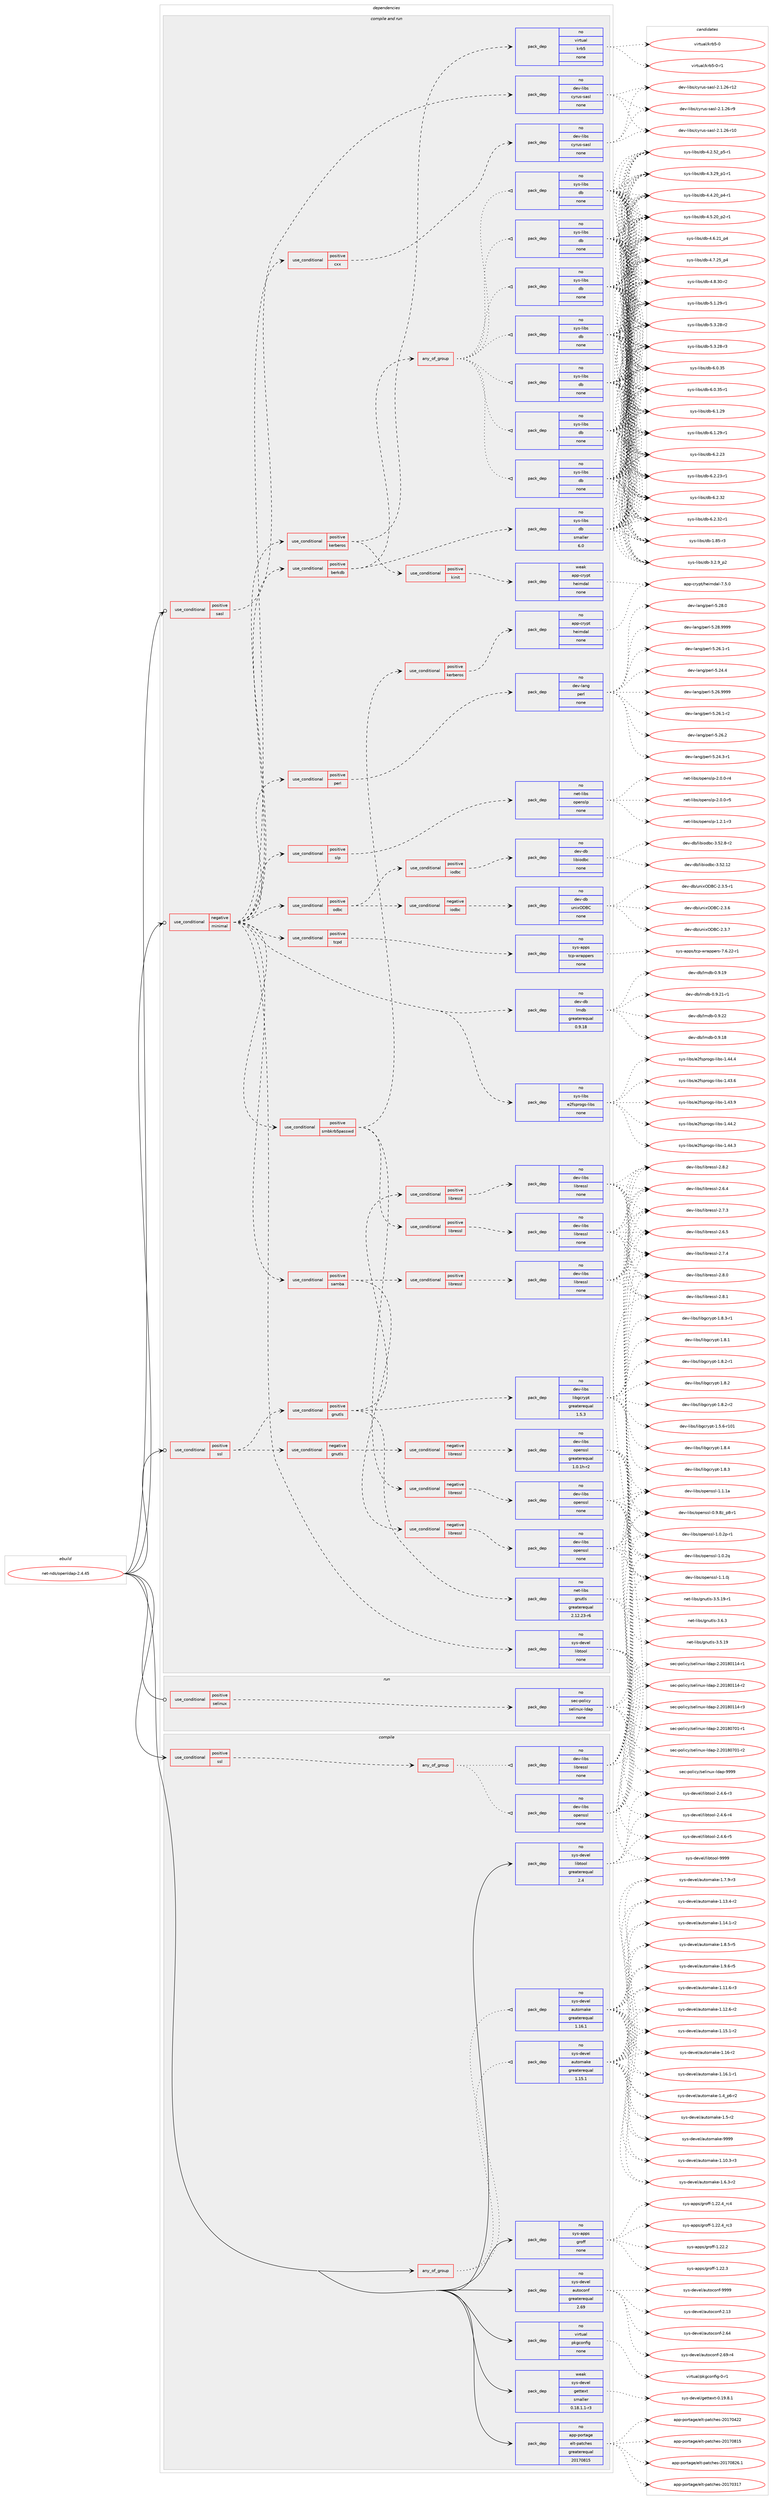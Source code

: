 digraph prolog {

# *************
# Graph options
# *************

newrank=true;
concentrate=true;
compound=true;
graph [rankdir=LR,fontname=Helvetica,fontsize=10,ranksep=1.5];#, ranksep=2.5, nodesep=0.2];
edge  [arrowhead=vee];
node  [fontname=Helvetica,fontsize=10];

# **********
# The ebuild
# **********

subgraph cluster_leftcol {
color=gray;
rank=same;
label=<<i>ebuild</i>>;
id [label="net-nds/openldap-2.4.45", color=red, width=4, href="../net-nds/openldap-2.4.45.svg"];
}

# ****************
# The dependencies
# ****************

subgraph cluster_midcol {
color=gray;
label=<<i>dependencies</i>>;
subgraph cluster_compile {
fillcolor="#eeeeee";
style=filled;
label=<<i>compile</i>>;
subgraph any118 {
dependency4671 [label=<<TABLE BORDER="0" CELLBORDER="1" CELLSPACING="0" CELLPADDING="4"><TR><TD CELLPADDING="10">any_of_group</TD></TR></TABLE>>, shape=none, color=red];subgraph pack3855 {
dependency4672 [label=<<TABLE BORDER="0" CELLBORDER="1" CELLSPACING="0" CELLPADDING="4" WIDTH="220"><TR><TD ROWSPAN="6" CELLPADDING="30">pack_dep</TD></TR><TR><TD WIDTH="110">no</TD></TR><TR><TD>sys-devel</TD></TR><TR><TD>automake</TD></TR><TR><TD>greaterequal</TD></TR><TR><TD>1.16.1</TD></TR></TABLE>>, shape=none, color=blue];
}
dependency4671:e -> dependency4672:w [weight=20,style="dotted",arrowhead="oinv"];
subgraph pack3856 {
dependency4673 [label=<<TABLE BORDER="0" CELLBORDER="1" CELLSPACING="0" CELLPADDING="4" WIDTH="220"><TR><TD ROWSPAN="6" CELLPADDING="30">pack_dep</TD></TR><TR><TD WIDTH="110">no</TD></TR><TR><TD>sys-devel</TD></TR><TR><TD>automake</TD></TR><TR><TD>greaterequal</TD></TR><TR><TD>1.15.1</TD></TR></TABLE>>, shape=none, color=blue];
}
dependency4671:e -> dependency4673:w [weight=20,style="dotted",arrowhead="oinv"];
}
id:e -> dependency4671:w [weight=20,style="solid",arrowhead="vee"];
subgraph cond693 {
dependency4674 [label=<<TABLE BORDER="0" CELLBORDER="1" CELLSPACING="0" CELLPADDING="4"><TR><TD ROWSPAN="3" CELLPADDING="10">use_conditional</TD></TR><TR><TD>positive</TD></TR><TR><TD>ssl</TD></TR></TABLE>>, shape=none, color=red];
subgraph any119 {
dependency4675 [label=<<TABLE BORDER="0" CELLBORDER="1" CELLSPACING="0" CELLPADDING="4"><TR><TD CELLPADDING="10">any_of_group</TD></TR></TABLE>>, shape=none, color=red];subgraph pack3857 {
dependency4676 [label=<<TABLE BORDER="0" CELLBORDER="1" CELLSPACING="0" CELLPADDING="4" WIDTH="220"><TR><TD ROWSPAN="6" CELLPADDING="30">pack_dep</TD></TR><TR><TD WIDTH="110">no</TD></TR><TR><TD>dev-libs</TD></TR><TR><TD>openssl</TD></TR><TR><TD>none</TD></TR><TR><TD></TD></TR></TABLE>>, shape=none, color=blue];
}
dependency4675:e -> dependency4676:w [weight=20,style="dotted",arrowhead="oinv"];
subgraph pack3858 {
dependency4677 [label=<<TABLE BORDER="0" CELLBORDER="1" CELLSPACING="0" CELLPADDING="4" WIDTH="220"><TR><TD ROWSPAN="6" CELLPADDING="30">pack_dep</TD></TR><TR><TD WIDTH="110">no</TD></TR><TR><TD>dev-libs</TD></TR><TR><TD>libressl</TD></TR><TR><TD>none</TD></TR><TR><TD></TD></TR></TABLE>>, shape=none, color=blue];
}
dependency4675:e -> dependency4677:w [weight=20,style="dotted",arrowhead="oinv"];
}
dependency4674:e -> dependency4675:w [weight=20,style="dashed",arrowhead="vee"];
}
id:e -> dependency4674:w [weight=20,style="solid",arrowhead="vee"];
subgraph pack3859 {
dependency4678 [label=<<TABLE BORDER="0" CELLBORDER="1" CELLSPACING="0" CELLPADDING="4" WIDTH="220"><TR><TD ROWSPAN="6" CELLPADDING="30">pack_dep</TD></TR><TR><TD WIDTH="110">no</TD></TR><TR><TD>app-portage</TD></TR><TR><TD>elt-patches</TD></TR><TR><TD>greaterequal</TD></TR><TR><TD>20170815</TD></TR></TABLE>>, shape=none, color=blue];
}
id:e -> dependency4678:w [weight=20,style="solid",arrowhead="vee"];
subgraph pack3860 {
dependency4679 [label=<<TABLE BORDER="0" CELLBORDER="1" CELLSPACING="0" CELLPADDING="4" WIDTH="220"><TR><TD ROWSPAN="6" CELLPADDING="30">pack_dep</TD></TR><TR><TD WIDTH="110">no</TD></TR><TR><TD>sys-apps</TD></TR><TR><TD>groff</TD></TR><TR><TD>none</TD></TR><TR><TD></TD></TR></TABLE>>, shape=none, color=blue];
}
id:e -> dependency4679:w [weight=20,style="solid",arrowhead="vee"];
subgraph pack3861 {
dependency4680 [label=<<TABLE BORDER="0" CELLBORDER="1" CELLSPACING="0" CELLPADDING="4" WIDTH="220"><TR><TD ROWSPAN="6" CELLPADDING="30">pack_dep</TD></TR><TR><TD WIDTH="110">no</TD></TR><TR><TD>sys-devel</TD></TR><TR><TD>autoconf</TD></TR><TR><TD>greaterequal</TD></TR><TR><TD>2.69</TD></TR></TABLE>>, shape=none, color=blue];
}
id:e -> dependency4680:w [weight=20,style="solid",arrowhead="vee"];
subgraph pack3862 {
dependency4681 [label=<<TABLE BORDER="0" CELLBORDER="1" CELLSPACING="0" CELLPADDING="4" WIDTH="220"><TR><TD ROWSPAN="6" CELLPADDING="30">pack_dep</TD></TR><TR><TD WIDTH="110">no</TD></TR><TR><TD>sys-devel</TD></TR><TR><TD>libtool</TD></TR><TR><TD>greaterequal</TD></TR><TR><TD>2.4</TD></TR></TABLE>>, shape=none, color=blue];
}
id:e -> dependency4681:w [weight=20,style="solid",arrowhead="vee"];
subgraph pack3863 {
dependency4682 [label=<<TABLE BORDER="0" CELLBORDER="1" CELLSPACING="0" CELLPADDING="4" WIDTH="220"><TR><TD ROWSPAN="6" CELLPADDING="30">pack_dep</TD></TR><TR><TD WIDTH="110">no</TD></TR><TR><TD>virtual</TD></TR><TR><TD>pkgconfig</TD></TR><TR><TD>none</TD></TR><TR><TD></TD></TR></TABLE>>, shape=none, color=blue];
}
id:e -> dependency4682:w [weight=20,style="solid",arrowhead="vee"];
subgraph pack3864 {
dependency4683 [label=<<TABLE BORDER="0" CELLBORDER="1" CELLSPACING="0" CELLPADDING="4" WIDTH="220"><TR><TD ROWSPAN="6" CELLPADDING="30">pack_dep</TD></TR><TR><TD WIDTH="110">weak</TD></TR><TR><TD>sys-devel</TD></TR><TR><TD>gettext</TD></TR><TR><TD>smaller</TD></TR><TR><TD>0.18.1.1-r3</TD></TR></TABLE>>, shape=none, color=blue];
}
id:e -> dependency4683:w [weight=20,style="solid",arrowhead="vee"];
}
subgraph cluster_compileandrun {
fillcolor="#eeeeee";
style=filled;
label=<<i>compile and run</i>>;
subgraph cond694 {
dependency4684 [label=<<TABLE BORDER="0" CELLBORDER="1" CELLSPACING="0" CELLPADDING="4"><TR><TD ROWSPAN="3" CELLPADDING="10">use_conditional</TD></TR><TR><TD>negative</TD></TR><TR><TD>minimal</TD></TR></TABLE>>, shape=none, color=red];
subgraph pack3865 {
dependency4685 [label=<<TABLE BORDER="0" CELLBORDER="1" CELLSPACING="0" CELLPADDING="4" WIDTH="220"><TR><TD ROWSPAN="6" CELLPADDING="30">pack_dep</TD></TR><TR><TD WIDTH="110">no</TD></TR><TR><TD>sys-devel</TD></TR><TR><TD>libtool</TD></TR><TR><TD>none</TD></TR><TR><TD></TD></TR></TABLE>>, shape=none, color=blue];
}
dependency4684:e -> dependency4685:w [weight=20,style="dashed",arrowhead="vee"];
subgraph pack3866 {
dependency4686 [label=<<TABLE BORDER="0" CELLBORDER="1" CELLSPACING="0" CELLPADDING="4" WIDTH="220"><TR><TD ROWSPAN="6" CELLPADDING="30">pack_dep</TD></TR><TR><TD WIDTH="110">no</TD></TR><TR><TD>sys-libs</TD></TR><TR><TD>e2fsprogs-libs</TD></TR><TR><TD>none</TD></TR><TR><TD></TD></TR></TABLE>>, shape=none, color=blue];
}
dependency4684:e -> dependency4686:w [weight=20,style="dashed",arrowhead="vee"];
subgraph pack3867 {
dependency4687 [label=<<TABLE BORDER="0" CELLBORDER="1" CELLSPACING="0" CELLPADDING="4" WIDTH="220"><TR><TD ROWSPAN="6" CELLPADDING="30">pack_dep</TD></TR><TR><TD WIDTH="110">no</TD></TR><TR><TD>dev-db</TD></TR><TR><TD>lmdb</TD></TR><TR><TD>greaterequal</TD></TR><TR><TD>0.9.18</TD></TR></TABLE>>, shape=none, color=blue];
}
dependency4684:e -> dependency4687:w [weight=20,style="dashed",arrowhead="vee"];
subgraph cond695 {
dependency4688 [label=<<TABLE BORDER="0" CELLBORDER="1" CELLSPACING="0" CELLPADDING="4"><TR><TD ROWSPAN="3" CELLPADDING="10">use_conditional</TD></TR><TR><TD>positive</TD></TR><TR><TD>tcpd</TD></TR></TABLE>>, shape=none, color=red];
subgraph pack3868 {
dependency4689 [label=<<TABLE BORDER="0" CELLBORDER="1" CELLSPACING="0" CELLPADDING="4" WIDTH="220"><TR><TD ROWSPAN="6" CELLPADDING="30">pack_dep</TD></TR><TR><TD WIDTH="110">no</TD></TR><TR><TD>sys-apps</TD></TR><TR><TD>tcp-wrappers</TD></TR><TR><TD>none</TD></TR><TR><TD></TD></TR></TABLE>>, shape=none, color=blue];
}
dependency4688:e -> dependency4689:w [weight=20,style="dashed",arrowhead="vee"];
}
dependency4684:e -> dependency4688:w [weight=20,style="dashed",arrowhead="vee"];
subgraph cond696 {
dependency4690 [label=<<TABLE BORDER="0" CELLBORDER="1" CELLSPACING="0" CELLPADDING="4"><TR><TD ROWSPAN="3" CELLPADDING="10">use_conditional</TD></TR><TR><TD>positive</TD></TR><TR><TD>odbc</TD></TR></TABLE>>, shape=none, color=red];
subgraph cond697 {
dependency4691 [label=<<TABLE BORDER="0" CELLBORDER="1" CELLSPACING="0" CELLPADDING="4"><TR><TD ROWSPAN="3" CELLPADDING="10">use_conditional</TD></TR><TR><TD>negative</TD></TR><TR><TD>iodbc</TD></TR></TABLE>>, shape=none, color=red];
subgraph pack3869 {
dependency4692 [label=<<TABLE BORDER="0" CELLBORDER="1" CELLSPACING="0" CELLPADDING="4" WIDTH="220"><TR><TD ROWSPAN="6" CELLPADDING="30">pack_dep</TD></TR><TR><TD WIDTH="110">no</TD></TR><TR><TD>dev-db</TD></TR><TR><TD>unixODBC</TD></TR><TR><TD>none</TD></TR><TR><TD></TD></TR></TABLE>>, shape=none, color=blue];
}
dependency4691:e -> dependency4692:w [weight=20,style="dashed",arrowhead="vee"];
}
dependency4690:e -> dependency4691:w [weight=20,style="dashed",arrowhead="vee"];
subgraph cond698 {
dependency4693 [label=<<TABLE BORDER="0" CELLBORDER="1" CELLSPACING="0" CELLPADDING="4"><TR><TD ROWSPAN="3" CELLPADDING="10">use_conditional</TD></TR><TR><TD>positive</TD></TR><TR><TD>iodbc</TD></TR></TABLE>>, shape=none, color=red];
subgraph pack3870 {
dependency4694 [label=<<TABLE BORDER="0" CELLBORDER="1" CELLSPACING="0" CELLPADDING="4" WIDTH="220"><TR><TD ROWSPAN="6" CELLPADDING="30">pack_dep</TD></TR><TR><TD WIDTH="110">no</TD></TR><TR><TD>dev-db</TD></TR><TR><TD>libiodbc</TD></TR><TR><TD>none</TD></TR><TR><TD></TD></TR></TABLE>>, shape=none, color=blue];
}
dependency4693:e -> dependency4694:w [weight=20,style="dashed",arrowhead="vee"];
}
dependency4690:e -> dependency4693:w [weight=20,style="dashed",arrowhead="vee"];
}
dependency4684:e -> dependency4690:w [weight=20,style="dashed",arrowhead="vee"];
subgraph cond699 {
dependency4695 [label=<<TABLE BORDER="0" CELLBORDER="1" CELLSPACING="0" CELLPADDING="4"><TR><TD ROWSPAN="3" CELLPADDING="10">use_conditional</TD></TR><TR><TD>positive</TD></TR><TR><TD>slp</TD></TR></TABLE>>, shape=none, color=red];
subgraph pack3871 {
dependency4696 [label=<<TABLE BORDER="0" CELLBORDER="1" CELLSPACING="0" CELLPADDING="4" WIDTH="220"><TR><TD ROWSPAN="6" CELLPADDING="30">pack_dep</TD></TR><TR><TD WIDTH="110">no</TD></TR><TR><TD>net-libs</TD></TR><TR><TD>openslp</TD></TR><TR><TD>none</TD></TR><TR><TD></TD></TR></TABLE>>, shape=none, color=blue];
}
dependency4695:e -> dependency4696:w [weight=20,style="dashed",arrowhead="vee"];
}
dependency4684:e -> dependency4695:w [weight=20,style="dashed",arrowhead="vee"];
subgraph cond700 {
dependency4697 [label=<<TABLE BORDER="0" CELLBORDER="1" CELLSPACING="0" CELLPADDING="4"><TR><TD ROWSPAN="3" CELLPADDING="10">use_conditional</TD></TR><TR><TD>positive</TD></TR><TR><TD>perl</TD></TR></TABLE>>, shape=none, color=red];
subgraph pack3872 {
dependency4698 [label=<<TABLE BORDER="0" CELLBORDER="1" CELLSPACING="0" CELLPADDING="4" WIDTH="220"><TR><TD ROWSPAN="6" CELLPADDING="30">pack_dep</TD></TR><TR><TD WIDTH="110">no</TD></TR><TR><TD>dev-lang</TD></TR><TR><TD>perl</TD></TR><TR><TD>none</TD></TR><TR><TD></TD></TR></TABLE>>, shape=none, color=blue];
}
dependency4697:e -> dependency4698:w [weight=20,style="dashed",arrowhead="vee"];
}
dependency4684:e -> dependency4697:w [weight=20,style="dashed",arrowhead="vee"];
subgraph cond701 {
dependency4699 [label=<<TABLE BORDER="0" CELLBORDER="1" CELLSPACING="0" CELLPADDING="4"><TR><TD ROWSPAN="3" CELLPADDING="10">use_conditional</TD></TR><TR><TD>positive</TD></TR><TR><TD>samba</TD></TR></TABLE>>, shape=none, color=red];
subgraph cond702 {
dependency4700 [label=<<TABLE BORDER="0" CELLBORDER="1" CELLSPACING="0" CELLPADDING="4"><TR><TD ROWSPAN="3" CELLPADDING="10">use_conditional</TD></TR><TR><TD>negative</TD></TR><TR><TD>libressl</TD></TR></TABLE>>, shape=none, color=red];
subgraph pack3873 {
dependency4701 [label=<<TABLE BORDER="0" CELLBORDER="1" CELLSPACING="0" CELLPADDING="4" WIDTH="220"><TR><TD ROWSPAN="6" CELLPADDING="30">pack_dep</TD></TR><TR><TD WIDTH="110">no</TD></TR><TR><TD>dev-libs</TD></TR><TR><TD>openssl</TD></TR><TR><TD>none</TD></TR><TR><TD></TD></TR></TABLE>>, shape=none, color=blue];
}
dependency4700:e -> dependency4701:w [weight=20,style="dashed",arrowhead="vee"];
}
dependency4699:e -> dependency4700:w [weight=20,style="dashed",arrowhead="vee"];
subgraph cond703 {
dependency4702 [label=<<TABLE BORDER="0" CELLBORDER="1" CELLSPACING="0" CELLPADDING="4"><TR><TD ROWSPAN="3" CELLPADDING="10">use_conditional</TD></TR><TR><TD>positive</TD></TR><TR><TD>libressl</TD></TR></TABLE>>, shape=none, color=red];
subgraph pack3874 {
dependency4703 [label=<<TABLE BORDER="0" CELLBORDER="1" CELLSPACING="0" CELLPADDING="4" WIDTH="220"><TR><TD ROWSPAN="6" CELLPADDING="30">pack_dep</TD></TR><TR><TD WIDTH="110">no</TD></TR><TR><TD>dev-libs</TD></TR><TR><TD>libressl</TD></TR><TR><TD>none</TD></TR><TR><TD></TD></TR></TABLE>>, shape=none, color=blue];
}
dependency4702:e -> dependency4703:w [weight=20,style="dashed",arrowhead="vee"];
}
dependency4699:e -> dependency4702:w [weight=20,style="dashed",arrowhead="vee"];
}
dependency4684:e -> dependency4699:w [weight=20,style="dashed",arrowhead="vee"];
subgraph cond704 {
dependency4704 [label=<<TABLE BORDER="0" CELLBORDER="1" CELLSPACING="0" CELLPADDING="4"><TR><TD ROWSPAN="3" CELLPADDING="10">use_conditional</TD></TR><TR><TD>positive</TD></TR><TR><TD>berkdb</TD></TR></TABLE>>, shape=none, color=red];
subgraph pack3875 {
dependency4705 [label=<<TABLE BORDER="0" CELLBORDER="1" CELLSPACING="0" CELLPADDING="4" WIDTH="220"><TR><TD ROWSPAN="6" CELLPADDING="30">pack_dep</TD></TR><TR><TD WIDTH="110">no</TD></TR><TR><TD>sys-libs</TD></TR><TR><TD>db</TD></TR><TR><TD>smaller</TD></TR><TR><TD>6.0</TD></TR></TABLE>>, shape=none, color=blue];
}
dependency4704:e -> dependency4705:w [weight=20,style="dashed",arrowhead="vee"];
subgraph any120 {
dependency4706 [label=<<TABLE BORDER="0" CELLBORDER="1" CELLSPACING="0" CELLPADDING="4"><TR><TD CELLPADDING="10">any_of_group</TD></TR></TABLE>>, shape=none, color=red];subgraph pack3876 {
dependency4707 [label=<<TABLE BORDER="0" CELLBORDER="1" CELLSPACING="0" CELLPADDING="4" WIDTH="220"><TR><TD ROWSPAN="6" CELLPADDING="30">pack_dep</TD></TR><TR><TD WIDTH="110">no</TD></TR><TR><TD>sys-libs</TD></TR><TR><TD>db</TD></TR><TR><TD>none</TD></TR><TR><TD></TD></TR></TABLE>>, shape=none, color=blue];
}
dependency4706:e -> dependency4707:w [weight=20,style="dotted",arrowhead="oinv"];
subgraph pack3877 {
dependency4708 [label=<<TABLE BORDER="0" CELLBORDER="1" CELLSPACING="0" CELLPADDING="4" WIDTH="220"><TR><TD ROWSPAN="6" CELLPADDING="30">pack_dep</TD></TR><TR><TD WIDTH="110">no</TD></TR><TR><TD>sys-libs</TD></TR><TR><TD>db</TD></TR><TR><TD>none</TD></TR><TR><TD></TD></TR></TABLE>>, shape=none, color=blue];
}
dependency4706:e -> dependency4708:w [weight=20,style="dotted",arrowhead="oinv"];
subgraph pack3878 {
dependency4709 [label=<<TABLE BORDER="0" CELLBORDER="1" CELLSPACING="0" CELLPADDING="4" WIDTH="220"><TR><TD ROWSPAN="6" CELLPADDING="30">pack_dep</TD></TR><TR><TD WIDTH="110">no</TD></TR><TR><TD>sys-libs</TD></TR><TR><TD>db</TD></TR><TR><TD>none</TD></TR><TR><TD></TD></TR></TABLE>>, shape=none, color=blue];
}
dependency4706:e -> dependency4709:w [weight=20,style="dotted",arrowhead="oinv"];
subgraph pack3879 {
dependency4710 [label=<<TABLE BORDER="0" CELLBORDER="1" CELLSPACING="0" CELLPADDING="4" WIDTH="220"><TR><TD ROWSPAN="6" CELLPADDING="30">pack_dep</TD></TR><TR><TD WIDTH="110">no</TD></TR><TR><TD>sys-libs</TD></TR><TR><TD>db</TD></TR><TR><TD>none</TD></TR><TR><TD></TD></TR></TABLE>>, shape=none, color=blue];
}
dependency4706:e -> dependency4710:w [weight=20,style="dotted",arrowhead="oinv"];
subgraph pack3880 {
dependency4711 [label=<<TABLE BORDER="0" CELLBORDER="1" CELLSPACING="0" CELLPADDING="4" WIDTH="220"><TR><TD ROWSPAN="6" CELLPADDING="30">pack_dep</TD></TR><TR><TD WIDTH="110">no</TD></TR><TR><TD>sys-libs</TD></TR><TR><TD>db</TD></TR><TR><TD>none</TD></TR><TR><TD></TD></TR></TABLE>>, shape=none, color=blue];
}
dependency4706:e -> dependency4711:w [weight=20,style="dotted",arrowhead="oinv"];
subgraph pack3881 {
dependency4712 [label=<<TABLE BORDER="0" CELLBORDER="1" CELLSPACING="0" CELLPADDING="4" WIDTH="220"><TR><TD ROWSPAN="6" CELLPADDING="30">pack_dep</TD></TR><TR><TD WIDTH="110">no</TD></TR><TR><TD>sys-libs</TD></TR><TR><TD>db</TD></TR><TR><TD>none</TD></TR><TR><TD></TD></TR></TABLE>>, shape=none, color=blue];
}
dependency4706:e -> dependency4712:w [weight=20,style="dotted",arrowhead="oinv"];
subgraph pack3882 {
dependency4713 [label=<<TABLE BORDER="0" CELLBORDER="1" CELLSPACING="0" CELLPADDING="4" WIDTH="220"><TR><TD ROWSPAN="6" CELLPADDING="30">pack_dep</TD></TR><TR><TD WIDTH="110">no</TD></TR><TR><TD>sys-libs</TD></TR><TR><TD>db</TD></TR><TR><TD>none</TD></TR><TR><TD></TD></TR></TABLE>>, shape=none, color=blue];
}
dependency4706:e -> dependency4713:w [weight=20,style="dotted",arrowhead="oinv"];
}
dependency4704:e -> dependency4706:w [weight=20,style="dashed",arrowhead="vee"];
}
dependency4684:e -> dependency4704:w [weight=20,style="dashed",arrowhead="vee"];
subgraph cond705 {
dependency4714 [label=<<TABLE BORDER="0" CELLBORDER="1" CELLSPACING="0" CELLPADDING="4"><TR><TD ROWSPAN="3" CELLPADDING="10">use_conditional</TD></TR><TR><TD>positive</TD></TR><TR><TD>smbkrb5passwd</TD></TR></TABLE>>, shape=none, color=red];
subgraph cond706 {
dependency4715 [label=<<TABLE BORDER="0" CELLBORDER="1" CELLSPACING="0" CELLPADDING="4"><TR><TD ROWSPAN="3" CELLPADDING="10">use_conditional</TD></TR><TR><TD>negative</TD></TR><TR><TD>libressl</TD></TR></TABLE>>, shape=none, color=red];
subgraph pack3883 {
dependency4716 [label=<<TABLE BORDER="0" CELLBORDER="1" CELLSPACING="0" CELLPADDING="4" WIDTH="220"><TR><TD ROWSPAN="6" CELLPADDING="30">pack_dep</TD></TR><TR><TD WIDTH="110">no</TD></TR><TR><TD>dev-libs</TD></TR><TR><TD>openssl</TD></TR><TR><TD>none</TD></TR><TR><TD></TD></TR></TABLE>>, shape=none, color=blue];
}
dependency4715:e -> dependency4716:w [weight=20,style="dashed",arrowhead="vee"];
}
dependency4714:e -> dependency4715:w [weight=20,style="dashed",arrowhead="vee"];
subgraph cond707 {
dependency4717 [label=<<TABLE BORDER="0" CELLBORDER="1" CELLSPACING="0" CELLPADDING="4"><TR><TD ROWSPAN="3" CELLPADDING="10">use_conditional</TD></TR><TR><TD>positive</TD></TR><TR><TD>libressl</TD></TR></TABLE>>, shape=none, color=red];
subgraph pack3884 {
dependency4718 [label=<<TABLE BORDER="0" CELLBORDER="1" CELLSPACING="0" CELLPADDING="4" WIDTH="220"><TR><TD ROWSPAN="6" CELLPADDING="30">pack_dep</TD></TR><TR><TD WIDTH="110">no</TD></TR><TR><TD>dev-libs</TD></TR><TR><TD>libressl</TD></TR><TR><TD>none</TD></TR><TR><TD></TD></TR></TABLE>>, shape=none, color=blue];
}
dependency4717:e -> dependency4718:w [weight=20,style="dashed",arrowhead="vee"];
}
dependency4714:e -> dependency4717:w [weight=20,style="dashed",arrowhead="vee"];
subgraph cond708 {
dependency4719 [label=<<TABLE BORDER="0" CELLBORDER="1" CELLSPACING="0" CELLPADDING="4"><TR><TD ROWSPAN="3" CELLPADDING="10">use_conditional</TD></TR><TR><TD>positive</TD></TR><TR><TD>kerberos</TD></TR></TABLE>>, shape=none, color=red];
subgraph pack3885 {
dependency4720 [label=<<TABLE BORDER="0" CELLBORDER="1" CELLSPACING="0" CELLPADDING="4" WIDTH="220"><TR><TD ROWSPAN="6" CELLPADDING="30">pack_dep</TD></TR><TR><TD WIDTH="110">no</TD></TR><TR><TD>app-crypt</TD></TR><TR><TD>heimdal</TD></TR><TR><TD>none</TD></TR><TR><TD></TD></TR></TABLE>>, shape=none, color=blue];
}
dependency4719:e -> dependency4720:w [weight=20,style="dashed",arrowhead="vee"];
}
dependency4714:e -> dependency4719:w [weight=20,style="dashed",arrowhead="vee"];
}
dependency4684:e -> dependency4714:w [weight=20,style="dashed",arrowhead="vee"];
subgraph cond709 {
dependency4721 [label=<<TABLE BORDER="0" CELLBORDER="1" CELLSPACING="0" CELLPADDING="4"><TR><TD ROWSPAN="3" CELLPADDING="10">use_conditional</TD></TR><TR><TD>positive</TD></TR><TR><TD>kerberos</TD></TR></TABLE>>, shape=none, color=red];
subgraph pack3886 {
dependency4722 [label=<<TABLE BORDER="0" CELLBORDER="1" CELLSPACING="0" CELLPADDING="4" WIDTH="220"><TR><TD ROWSPAN="6" CELLPADDING="30">pack_dep</TD></TR><TR><TD WIDTH="110">no</TD></TR><TR><TD>virtual</TD></TR><TR><TD>krb5</TD></TR><TR><TD>none</TD></TR><TR><TD></TD></TR></TABLE>>, shape=none, color=blue];
}
dependency4721:e -> dependency4722:w [weight=20,style="dashed",arrowhead="vee"];
subgraph cond710 {
dependency4723 [label=<<TABLE BORDER="0" CELLBORDER="1" CELLSPACING="0" CELLPADDING="4"><TR><TD ROWSPAN="3" CELLPADDING="10">use_conditional</TD></TR><TR><TD>positive</TD></TR><TR><TD>kinit</TD></TR></TABLE>>, shape=none, color=red];
subgraph pack3887 {
dependency4724 [label=<<TABLE BORDER="0" CELLBORDER="1" CELLSPACING="0" CELLPADDING="4" WIDTH="220"><TR><TD ROWSPAN="6" CELLPADDING="30">pack_dep</TD></TR><TR><TD WIDTH="110">weak</TD></TR><TR><TD>app-crypt</TD></TR><TR><TD>heimdal</TD></TR><TR><TD>none</TD></TR><TR><TD></TD></TR></TABLE>>, shape=none, color=blue];
}
dependency4723:e -> dependency4724:w [weight=20,style="dashed",arrowhead="vee"];
}
dependency4721:e -> dependency4723:w [weight=20,style="dashed",arrowhead="vee"];
}
dependency4684:e -> dependency4721:w [weight=20,style="dashed",arrowhead="vee"];
subgraph cond711 {
dependency4725 [label=<<TABLE BORDER="0" CELLBORDER="1" CELLSPACING="0" CELLPADDING="4"><TR><TD ROWSPAN="3" CELLPADDING="10">use_conditional</TD></TR><TR><TD>positive</TD></TR><TR><TD>cxx</TD></TR></TABLE>>, shape=none, color=red];
subgraph pack3888 {
dependency4726 [label=<<TABLE BORDER="0" CELLBORDER="1" CELLSPACING="0" CELLPADDING="4" WIDTH="220"><TR><TD ROWSPAN="6" CELLPADDING="30">pack_dep</TD></TR><TR><TD WIDTH="110">no</TD></TR><TR><TD>dev-libs</TD></TR><TR><TD>cyrus-sasl</TD></TR><TR><TD>none</TD></TR><TR><TD></TD></TR></TABLE>>, shape=none, color=blue];
}
dependency4725:e -> dependency4726:w [weight=20,style="dashed",arrowhead="vee"];
}
dependency4684:e -> dependency4725:w [weight=20,style="dashed",arrowhead="vee"];
}
id:e -> dependency4684:w [weight=20,style="solid",arrowhead="odotvee"];
subgraph cond712 {
dependency4727 [label=<<TABLE BORDER="0" CELLBORDER="1" CELLSPACING="0" CELLPADDING="4"><TR><TD ROWSPAN="3" CELLPADDING="10">use_conditional</TD></TR><TR><TD>positive</TD></TR><TR><TD>sasl</TD></TR></TABLE>>, shape=none, color=red];
subgraph pack3889 {
dependency4728 [label=<<TABLE BORDER="0" CELLBORDER="1" CELLSPACING="0" CELLPADDING="4" WIDTH="220"><TR><TD ROWSPAN="6" CELLPADDING="30">pack_dep</TD></TR><TR><TD WIDTH="110">no</TD></TR><TR><TD>dev-libs</TD></TR><TR><TD>cyrus-sasl</TD></TR><TR><TD>none</TD></TR><TR><TD></TD></TR></TABLE>>, shape=none, color=blue];
}
dependency4727:e -> dependency4728:w [weight=20,style="dashed",arrowhead="vee"];
}
id:e -> dependency4727:w [weight=20,style="solid",arrowhead="odotvee"];
subgraph cond713 {
dependency4729 [label=<<TABLE BORDER="0" CELLBORDER="1" CELLSPACING="0" CELLPADDING="4"><TR><TD ROWSPAN="3" CELLPADDING="10">use_conditional</TD></TR><TR><TD>positive</TD></TR><TR><TD>ssl</TD></TR></TABLE>>, shape=none, color=red];
subgraph cond714 {
dependency4730 [label=<<TABLE BORDER="0" CELLBORDER="1" CELLSPACING="0" CELLPADDING="4"><TR><TD ROWSPAN="3" CELLPADDING="10">use_conditional</TD></TR><TR><TD>negative</TD></TR><TR><TD>gnutls</TD></TR></TABLE>>, shape=none, color=red];
subgraph cond715 {
dependency4731 [label=<<TABLE BORDER="0" CELLBORDER="1" CELLSPACING="0" CELLPADDING="4"><TR><TD ROWSPAN="3" CELLPADDING="10">use_conditional</TD></TR><TR><TD>negative</TD></TR><TR><TD>libressl</TD></TR></TABLE>>, shape=none, color=red];
subgraph pack3890 {
dependency4732 [label=<<TABLE BORDER="0" CELLBORDER="1" CELLSPACING="0" CELLPADDING="4" WIDTH="220"><TR><TD ROWSPAN="6" CELLPADDING="30">pack_dep</TD></TR><TR><TD WIDTH="110">no</TD></TR><TR><TD>dev-libs</TD></TR><TR><TD>openssl</TD></TR><TR><TD>greaterequal</TD></TR><TR><TD>1.0.1h-r2</TD></TR></TABLE>>, shape=none, color=blue];
}
dependency4731:e -> dependency4732:w [weight=20,style="dashed",arrowhead="vee"];
}
dependency4730:e -> dependency4731:w [weight=20,style="dashed",arrowhead="vee"];
}
dependency4729:e -> dependency4730:w [weight=20,style="dashed",arrowhead="vee"];
subgraph cond716 {
dependency4733 [label=<<TABLE BORDER="0" CELLBORDER="1" CELLSPACING="0" CELLPADDING="4"><TR><TD ROWSPAN="3" CELLPADDING="10">use_conditional</TD></TR><TR><TD>positive</TD></TR><TR><TD>gnutls</TD></TR></TABLE>>, shape=none, color=red];
subgraph pack3891 {
dependency4734 [label=<<TABLE BORDER="0" CELLBORDER="1" CELLSPACING="0" CELLPADDING="4" WIDTH="220"><TR><TD ROWSPAN="6" CELLPADDING="30">pack_dep</TD></TR><TR><TD WIDTH="110">no</TD></TR><TR><TD>net-libs</TD></TR><TR><TD>gnutls</TD></TR><TR><TD>greaterequal</TD></TR><TR><TD>2.12.23-r6</TD></TR></TABLE>>, shape=none, color=blue];
}
dependency4733:e -> dependency4734:w [weight=20,style="dashed",arrowhead="vee"];
subgraph cond717 {
dependency4735 [label=<<TABLE BORDER="0" CELLBORDER="1" CELLSPACING="0" CELLPADDING="4"><TR><TD ROWSPAN="3" CELLPADDING="10">use_conditional</TD></TR><TR><TD>positive</TD></TR><TR><TD>libressl</TD></TR></TABLE>>, shape=none, color=red];
subgraph pack3892 {
dependency4736 [label=<<TABLE BORDER="0" CELLBORDER="1" CELLSPACING="0" CELLPADDING="4" WIDTH="220"><TR><TD ROWSPAN="6" CELLPADDING="30">pack_dep</TD></TR><TR><TD WIDTH="110">no</TD></TR><TR><TD>dev-libs</TD></TR><TR><TD>libressl</TD></TR><TR><TD>none</TD></TR><TR><TD></TD></TR></TABLE>>, shape=none, color=blue];
}
dependency4735:e -> dependency4736:w [weight=20,style="dashed",arrowhead="vee"];
}
dependency4733:e -> dependency4735:w [weight=20,style="dashed",arrowhead="vee"];
subgraph pack3893 {
dependency4737 [label=<<TABLE BORDER="0" CELLBORDER="1" CELLSPACING="0" CELLPADDING="4" WIDTH="220"><TR><TD ROWSPAN="6" CELLPADDING="30">pack_dep</TD></TR><TR><TD WIDTH="110">no</TD></TR><TR><TD>dev-libs</TD></TR><TR><TD>libgcrypt</TD></TR><TR><TD>greaterequal</TD></TR><TR><TD>1.5.3</TD></TR></TABLE>>, shape=none, color=blue];
}
dependency4733:e -> dependency4737:w [weight=20,style="dashed",arrowhead="vee"];
}
dependency4729:e -> dependency4733:w [weight=20,style="dashed",arrowhead="vee"];
}
id:e -> dependency4729:w [weight=20,style="solid",arrowhead="odotvee"];
}
subgraph cluster_run {
fillcolor="#eeeeee";
style=filled;
label=<<i>run</i>>;
subgraph cond718 {
dependency4738 [label=<<TABLE BORDER="0" CELLBORDER="1" CELLSPACING="0" CELLPADDING="4"><TR><TD ROWSPAN="3" CELLPADDING="10">use_conditional</TD></TR><TR><TD>positive</TD></TR><TR><TD>selinux</TD></TR></TABLE>>, shape=none, color=red];
subgraph pack3894 {
dependency4739 [label=<<TABLE BORDER="0" CELLBORDER="1" CELLSPACING="0" CELLPADDING="4" WIDTH="220"><TR><TD ROWSPAN="6" CELLPADDING="30">pack_dep</TD></TR><TR><TD WIDTH="110">no</TD></TR><TR><TD>sec-policy</TD></TR><TR><TD>selinux-ldap</TD></TR><TR><TD>none</TD></TR><TR><TD></TD></TR></TABLE>>, shape=none, color=blue];
}
dependency4738:e -> dependency4739:w [weight=20,style="dashed",arrowhead="vee"];
}
id:e -> dependency4738:w [weight=20,style="solid",arrowhead="odot"];
}
}

# **************
# The candidates
# **************

subgraph cluster_choices {
rank=same;
color=gray;
label=<<i>candidates</i>>;

subgraph choice3855 {
color=black;
nodesep=1;
choice11512111545100101118101108479711711611110997107101454946494846514511451 [label="sys-devel/automake-1.10.3-r3", color=red, width=4,href="../sys-devel/automake-1.10.3-r3.svg"];
choice11512111545100101118101108479711711611110997107101454946494946544511451 [label="sys-devel/automake-1.11.6-r3", color=red, width=4,href="../sys-devel/automake-1.11.6-r3.svg"];
choice11512111545100101118101108479711711611110997107101454946495046544511450 [label="sys-devel/automake-1.12.6-r2", color=red, width=4,href="../sys-devel/automake-1.12.6-r2.svg"];
choice11512111545100101118101108479711711611110997107101454946495146524511450 [label="sys-devel/automake-1.13.4-r2", color=red, width=4,href="../sys-devel/automake-1.13.4-r2.svg"];
choice11512111545100101118101108479711711611110997107101454946495246494511450 [label="sys-devel/automake-1.14.1-r2", color=red, width=4,href="../sys-devel/automake-1.14.1-r2.svg"];
choice11512111545100101118101108479711711611110997107101454946495346494511450 [label="sys-devel/automake-1.15.1-r2", color=red, width=4,href="../sys-devel/automake-1.15.1-r2.svg"];
choice1151211154510010111810110847971171161111099710710145494649544511450 [label="sys-devel/automake-1.16-r2", color=red, width=4,href="../sys-devel/automake-1.16-r2.svg"];
choice11512111545100101118101108479711711611110997107101454946495446494511449 [label="sys-devel/automake-1.16.1-r1", color=red, width=4,href="../sys-devel/automake-1.16.1-r1.svg"];
choice115121115451001011181011084797117116111109971071014549465295112544511450 [label="sys-devel/automake-1.4_p6-r2", color=red, width=4,href="../sys-devel/automake-1.4_p6-r2.svg"];
choice11512111545100101118101108479711711611110997107101454946534511450 [label="sys-devel/automake-1.5-r2", color=red, width=4,href="../sys-devel/automake-1.5-r2.svg"];
choice115121115451001011181011084797117116111109971071014549465446514511450 [label="sys-devel/automake-1.6.3-r2", color=red, width=4,href="../sys-devel/automake-1.6.3-r2.svg"];
choice115121115451001011181011084797117116111109971071014549465546574511451 [label="sys-devel/automake-1.7.9-r3", color=red, width=4,href="../sys-devel/automake-1.7.9-r3.svg"];
choice115121115451001011181011084797117116111109971071014549465646534511453 [label="sys-devel/automake-1.8.5-r5", color=red, width=4,href="../sys-devel/automake-1.8.5-r5.svg"];
choice115121115451001011181011084797117116111109971071014549465746544511453 [label="sys-devel/automake-1.9.6-r5", color=red, width=4,href="../sys-devel/automake-1.9.6-r5.svg"];
choice115121115451001011181011084797117116111109971071014557575757 [label="sys-devel/automake-9999", color=red, width=4,href="../sys-devel/automake-9999.svg"];
dependency4672:e -> choice11512111545100101118101108479711711611110997107101454946494846514511451:w [style=dotted,weight="100"];
dependency4672:e -> choice11512111545100101118101108479711711611110997107101454946494946544511451:w [style=dotted,weight="100"];
dependency4672:e -> choice11512111545100101118101108479711711611110997107101454946495046544511450:w [style=dotted,weight="100"];
dependency4672:e -> choice11512111545100101118101108479711711611110997107101454946495146524511450:w [style=dotted,weight="100"];
dependency4672:e -> choice11512111545100101118101108479711711611110997107101454946495246494511450:w [style=dotted,weight="100"];
dependency4672:e -> choice11512111545100101118101108479711711611110997107101454946495346494511450:w [style=dotted,weight="100"];
dependency4672:e -> choice1151211154510010111810110847971171161111099710710145494649544511450:w [style=dotted,weight="100"];
dependency4672:e -> choice11512111545100101118101108479711711611110997107101454946495446494511449:w [style=dotted,weight="100"];
dependency4672:e -> choice115121115451001011181011084797117116111109971071014549465295112544511450:w [style=dotted,weight="100"];
dependency4672:e -> choice11512111545100101118101108479711711611110997107101454946534511450:w [style=dotted,weight="100"];
dependency4672:e -> choice115121115451001011181011084797117116111109971071014549465446514511450:w [style=dotted,weight="100"];
dependency4672:e -> choice115121115451001011181011084797117116111109971071014549465546574511451:w [style=dotted,weight="100"];
dependency4672:e -> choice115121115451001011181011084797117116111109971071014549465646534511453:w [style=dotted,weight="100"];
dependency4672:e -> choice115121115451001011181011084797117116111109971071014549465746544511453:w [style=dotted,weight="100"];
dependency4672:e -> choice115121115451001011181011084797117116111109971071014557575757:w [style=dotted,weight="100"];
}
subgraph choice3856 {
color=black;
nodesep=1;
choice11512111545100101118101108479711711611110997107101454946494846514511451 [label="sys-devel/automake-1.10.3-r3", color=red, width=4,href="../sys-devel/automake-1.10.3-r3.svg"];
choice11512111545100101118101108479711711611110997107101454946494946544511451 [label="sys-devel/automake-1.11.6-r3", color=red, width=4,href="../sys-devel/automake-1.11.6-r3.svg"];
choice11512111545100101118101108479711711611110997107101454946495046544511450 [label="sys-devel/automake-1.12.6-r2", color=red, width=4,href="../sys-devel/automake-1.12.6-r2.svg"];
choice11512111545100101118101108479711711611110997107101454946495146524511450 [label="sys-devel/automake-1.13.4-r2", color=red, width=4,href="../sys-devel/automake-1.13.4-r2.svg"];
choice11512111545100101118101108479711711611110997107101454946495246494511450 [label="sys-devel/automake-1.14.1-r2", color=red, width=4,href="../sys-devel/automake-1.14.1-r2.svg"];
choice11512111545100101118101108479711711611110997107101454946495346494511450 [label="sys-devel/automake-1.15.1-r2", color=red, width=4,href="../sys-devel/automake-1.15.1-r2.svg"];
choice1151211154510010111810110847971171161111099710710145494649544511450 [label="sys-devel/automake-1.16-r2", color=red, width=4,href="../sys-devel/automake-1.16-r2.svg"];
choice11512111545100101118101108479711711611110997107101454946495446494511449 [label="sys-devel/automake-1.16.1-r1", color=red, width=4,href="../sys-devel/automake-1.16.1-r1.svg"];
choice115121115451001011181011084797117116111109971071014549465295112544511450 [label="sys-devel/automake-1.4_p6-r2", color=red, width=4,href="../sys-devel/automake-1.4_p6-r2.svg"];
choice11512111545100101118101108479711711611110997107101454946534511450 [label="sys-devel/automake-1.5-r2", color=red, width=4,href="../sys-devel/automake-1.5-r2.svg"];
choice115121115451001011181011084797117116111109971071014549465446514511450 [label="sys-devel/automake-1.6.3-r2", color=red, width=4,href="../sys-devel/automake-1.6.3-r2.svg"];
choice115121115451001011181011084797117116111109971071014549465546574511451 [label="sys-devel/automake-1.7.9-r3", color=red, width=4,href="../sys-devel/automake-1.7.9-r3.svg"];
choice115121115451001011181011084797117116111109971071014549465646534511453 [label="sys-devel/automake-1.8.5-r5", color=red, width=4,href="../sys-devel/automake-1.8.5-r5.svg"];
choice115121115451001011181011084797117116111109971071014549465746544511453 [label="sys-devel/automake-1.9.6-r5", color=red, width=4,href="../sys-devel/automake-1.9.6-r5.svg"];
choice115121115451001011181011084797117116111109971071014557575757 [label="sys-devel/automake-9999", color=red, width=4,href="../sys-devel/automake-9999.svg"];
dependency4673:e -> choice11512111545100101118101108479711711611110997107101454946494846514511451:w [style=dotted,weight="100"];
dependency4673:e -> choice11512111545100101118101108479711711611110997107101454946494946544511451:w [style=dotted,weight="100"];
dependency4673:e -> choice11512111545100101118101108479711711611110997107101454946495046544511450:w [style=dotted,weight="100"];
dependency4673:e -> choice11512111545100101118101108479711711611110997107101454946495146524511450:w [style=dotted,weight="100"];
dependency4673:e -> choice11512111545100101118101108479711711611110997107101454946495246494511450:w [style=dotted,weight="100"];
dependency4673:e -> choice11512111545100101118101108479711711611110997107101454946495346494511450:w [style=dotted,weight="100"];
dependency4673:e -> choice1151211154510010111810110847971171161111099710710145494649544511450:w [style=dotted,weight="100"];
dependency4673:e -> choice11512111545100101118101108479711711611110997107101454946495446494511449:w [style=dotted,weight="100"];
dependency4673:e -> choice115121115451001011181011084797117116111109971071014549465295112544511450:w [style=dotted,weight="100"];
dependency4673:e -> choice11512111545100101118101108479711711611110997107101454946534511450:w [style=dotted,weight="100"];
dependency4673:e -> choice115121115451001011181011084797117116111109971071014549465446514511450:w [style=dotted,weight="100"];
dependency4673:e -> choice115121115451001011181011084797117116111109971071014549465546574511451:w [style=dotted,weight="100"];
dependency4673:e -> choice115121115451001011181011084797117116111109971071014549465646534511453:w [style=dotted,weight="100"];
dependency4673:e -> choice115121115451001011181011084797117116111109971071014549465746544511453:w [style=dotted,weight="100"];
dependency4673:e -> choice115121115451001011181011084797117116111109971071014557575757:w [style=dotted,weight="100"];
}
subgraph choice3857 {
color=black;
nodesep=1;
choice10010111845108105981154711111210111011511510845484657465612295112564511449 [label="dev-libs/openssl-0.9.8z_p8-r1", color=red, width=4,href="../dev-libs/openssl-0.9.8z_p8-r1.svg"];
choice1001011184510810598115471111121011101151151084549464846501124511449 [label="dev-libs/openssl-1.0.2p-r1", color=red, width=4,href="../dev-libs/openssl-1.0.2p-r1.svg"];
choice100101118451081059811547111112101110115115108454946484650113 [label="dev-libs/openssl-1.0.2q", color=red, width=4,href="../dev-libs/openssl-1.0.2q.svg"];
choice100101118451081059811547111112101110115115108454946494648106 [label="dev-libs/openssl-1.1.0j", color=red, width=4,href="../dev-libs/openssl-1.1.0j.svg"];
choice10010111845108105981154711111210111011511510845494649464997 [label="dev-libs/openssl-1.1.1a", color=red, width=4,href="../dev-libs/openssl-1.1.1a.svg"];
dependency4676:e -> choice10010111845108105981154711111210111011511510845484657465612295112564511449:w [style=dotted,weight="100"];
dependency4676:e -> choice1001011184510810598115471111121011101151151084549464846501124511449:w [style=dotted,weight="100"];
dependency4676:e -> choice100101118451081059811547111112101110115115108454946484650113:w [style=dotted,weight="100"];
dependency4676:e -> choice100101118451081059811547111112101110115115108454946494648106:w [style=dotted,weight="100"];
dependency4676:e -> choice10010111845108105981154711111210111011511510845494649464997:w [style=dotted,weight="100"];
}
subgraph choice3858 {
color=black;
nodesep=1;
choice10010111845108105981154710810598114101115115108455046544652 [label="dev-libs/libressl-2.6.4", color=red, width=4,href="../dev-libs/libressl-2.6.4.svg"];
choice10010111845108105981154710810598114101115115108455046554651 [label="dev-libs/libressl-2.7.3", color=red, width=4,href="../dev-libs/libressl-2.7.3.svg"];
choice10010111845108105981154710810598114101115115108455046544653 [label="dev-libs/libressl-2.6.5", color=red, width=4,href="../dev-libs/libressl-2.6.5.svg"];
choice10010111845108105981154710810598114101115115108455046554652 [label="dev-libs/libressl-2.7.4", color=red, width=4,href="../dev-libs/libressl-2.7.4.svg"];
choice10010111845108105981154710810598114101115115108455046564648 [label="dev-libs/libressl-2.8.0", color=red, width=4,href="../dev-libs/libressl-2.8.0.svg"];
choice10010111845108105981154710810598114101115115108455046564649 [label="dev-libs/libressl-2.8.1", color=red, width=4,href="../dev-libs/libressl-2.8.1.svg"];
choice10010111845108105981154710810598114101115115108455046564650 [label="dev-libs/libressl-2.8.2", color=red, width=4,href="../dev-libs/libressl-2.8.2.svg"];
dependency4677:e -> choice10010111845108105981154710810598114101115115108455046544652:w [style=dotted,weight="100"];
dependency4677:e -> choice10010111845108105981154710810598114101115115108455046554651:w [style=dotted,weight="100"];
dependency4677:e -> choice10010111845108105981154710810598114101115115108455046544653:w [style=dotted,weight="100"];
dependency4677:e -> choice10010111845108105981154710810598114101115115108455046554652:w [style=dotted,weight="100"];
dependency4677:e -> choice10010111845108105981154710810598114101115115108455046564648:w [style=dotted,weight="100"];
dependency4677:e -> choice10010111845108105981154710810598114101115115108455046564649:w [style=dotted,weight="100"];
dependency4677:e -> choice10010111845108105981154710810598114101115115108455046564650:w [style=dotted,weight="100"];
}
subgraph choice3859 {
color=black;
nodesep=1;
choice97112112451121111141169710310147101108116451129711699104101115455048495548514955 [label="app-portage/elt-patches-20170317", color=red, width=4,href="../app-portage/elt-patches-20170317.svg"];
choice97112112451121111141169710310147101108116451129711699104101115455048495548525050 [label="app-portage/elt-patches-20170422", color=red, width=4,href="../app-portage/elt-patches-20170422.svg"];
choice97112112451121111141169710310147101108116451129711699104101115455048495548564953 [label="app-portage/elt-patches-20170815", color=red, width=4,href="../app-portage/elt-patches-20170815.svg"];
choice971121124511211111411697103101471011081164511297116991041011154550484955485650544649 [label="app-portage/elt-patches-20170826.1", color=red, width=4,href="../app-portage/elt-patches-20170826.1.svg"];
dependency4678:e -> choice97112112451121111141169710310147101108116451129711699104101115455048495548514955:w [style=dotted,weight="100"];
dependency4678:e -> choice97112112451121111141169710310147101108116451129711699104101115455048495548525050:w [style=dotted,weight="100"];
dependency4678:e -> choice97112112451121111141169710310147101108116451129711699104101115455048495548564953:w [style=dotted,weight="100"];
dependency4678:e -> choice971121124511211111411697103101471011081164511297116991041011154550484955485650544649:w [style=dotted,weight="100"];
}
subgraph choice3860 {
color=black;
nodesep=1;
choice11512111545971121121154710311411110210245494650504652951149951 [label="sys-apps/groff-1.22.4_rc3", color=red, width=4,href="../sys-apps/groff-1.22.4_rc3.svg"];
choice11512111545971121121154710311411110210245494650504650 [label="sys-apps/groff-1.22.2", color=red, width=4,href="../sys-apps/groff-1.22.2.svg"];
choice11512111545971121121154710311411110210245494650504651 [label="sys-apps/groff-1.22.3", color=red, width=4,href="../sys-apps/groff-1.22.3.svg"];
choice11512111545971121121154710311411110210245494650504652951149952 [label="sys-apps/groff-1.22.4_rc4", color=red, width=4,href="../sys-apps/groff-1.22.4_rc4.svg"];
dependency4679:e -> choice11512111545971121121154710311411110210245494650504652951149951:w [style=dotted,weight="100"];
dependency4679:e -> choice11512111545971121121154710311411110210245494650504650:w [style=dotted,weight="100"];
dependency4679:e -> choice11512111545971121121154710311411110210245494650504651:w [style=dotted,weight="100"];
dependency4679:e -> choice11512111545971121121154710311411110210245494650504652951149952:w [style=dotted,weight="100"];
}
subgraph choice3861 {
color=black;
nodesep=1;
choice115121115451001011181011084797117116111991111101024550464951 [label="sys-devel/autoconf-2.13", color=red, width=4,href="../sys-devel/autoconf-2.13.svg"];
choice115121115451001011181011084797117116111991111101024550465452 [label="sys-devel/autoconf-2.64", color=red, width=4,href="../sys-devel/autoconf-2.64.svg"];
choice1151211154510010111810110847971171161119911111010245504654574511452 [label="sys-devel/autoconf-2.69-r4", color=red, width=4,href="../sys-devel/autoconf-2.69-r4.svg"];
choice115121115451001011181011084797117116111991111101024557575757 [label="sys-devel/autoconf-9999", color=red, width=4,href="../sys-devel/autoconf-9999.svg"];
dependency4680:e -> choice115121115451001011181011084797117116111991111101024550464951:w [style=dotted,weight="100"];
dependency4680:e -> choice115121115451001011181011084797117116111991111101024550465452:w [style=dotted,weight="100"];
dependency4680:e -> choice1151211154510010111810110847971171161119911111010245504654574511452:w [style=dotted,weight="100"];
dependency4680:e -> choice115121115451001011181011084797117116111991111101024557575757:w [style=dotted,weight="100"];
}
subgraph choice3862 {
color=black;
nodesep=1;
choice1151211154510010111810110847108105981161111111084550465246544511451 [label="sys-devel/libtool-2.4.6-r3", color=red, width=4,href="../sys-devel/libtool-2.4.6-r3.svg"];
choice1151211154510010111810110847108105981161111111084550465246544511452 [label="sys-devel/libtool-2.4.6-r4", color=red, width=4,href="../sys-devel/libtool-2.4.6-r4.svg"];
choice1151211154510010111810110847108105981161111111084550465246544511453 [label="sys-devel/libtool-2.4.6-r5", color=red, width=4,href="../sys-devel/libtool-2.4.6-r5.svg"];
choice1151211154510010111810110847108105981161111111084557575757 [label="sys-devel/libtool-9999", color=red, width=4,href="../sys-devel/libtool-9999.svg"];
dependency4681:e -> choice1151211154510010111810110847108105981161111111084550465246544511451:w [style=dotted,weight="100"];
dependency4681:e -> choice1151211154510010111810110847108105981161111111084550465246544511452:w [style=dotted,weight="100"];
dependency4681:e -> choice1151211154510010111810110847108105981161111111084550465246544511453:w [style=dotted,weight="100"];
dependency4681:e -> choice1151211154510010111810110847108105981161111111084557575757:w [style=dotted,weight="100"];
}
subgraph choice3863 {
color=black;
nodesep=1;
choice11810511411611797108471121071039911111010210510345484511449 [label="virtual/pkgconfig-0-r1", color=red, width=4,href="../virtual/pkgconfig-0-r1.svg"];
dependency4682:e -> choice11810511411611797108471121071039911111010210510345484511449:w [style=dotted,weight="100"];
}
subgraph choice3864 {
color=black;
nodesep=1;
choice1151211154510010111810110847103101116116101120116454846495746564649 [label="sys-devel/gettext-0.19.8.1", color=red, width=4,href="../sys-devel/gettext-0.19.8.1.svg"];
dependency4683:e -> choice1151211154510010111810110847103101116116101120116454846495746564649:w [style=dotted,weight="100"];
}
subgraph choice3865 {
color=black;
nodesep=1;
choice1151211154510010111810110847108105981161111111084550465246544511451 [label="sys-devel/libtool-2.4.6-r3", color=red, width=4,href="../sys-devel/libtool-2.4.6-r3.svg"];
choice1151211154510010111810110847108105981161111111084550465246544511452 [label="sys-devel/libtool-2.4.6-r4", color=red, width=4,href="../sys-devel/libtool-2.4.6-r4.svg"];
choice1151211154510010111810110847108105981161111111084550465246544511453 [label="sys-devel/libtool-2.4.6-r5", color=red, width=4,href="../sys-devel/libtool-2.4.6-r5.svg"];
choice1151211154510010111810110847108105981161111111084557575757 [label="sys-devel/libtool-9999", color=red, width=4,href="../sys-devel/libtool-9999.svg"];
dependency4685:e -> choice1151211154510010111810110847108105981161111111084550465246544511451:w [style=dotted,weight="100"];
dependency4685:e -> choice1151211154510010111810110847108105981161111111084550465246544511452:w [style=dotted,weight="100"];
dependency4685:e -> choice1151211154510010111810110847108105981161111111084550465246544511453:w [style=dotted,weight="100"];
dependency4685:e -> choice1151211154510010111810110847108105981161111111084557575757:w [style=dotted,weight="100"];
}
subgraph choice3866 {
color=black;
nodesep=1;
choice11512111545108105981154710150102115112114111103115451081059811545494652514654 [label="sys-libs/e2fsprogs-libs-1.43.6", color=red, width=4,href="../sys-libs/e2fsprogs-libs-1.43.6.svg"];
choice11512111545108105981154710150102115112114111103115451081059811545494652514657 [label="sys-libs/e2fsprogs-libs-1.43.9", color=red, width=4,href="../sys-libs/e2fsprogs-libs-1.43.9.svg"];
choice11512111545108105981154710150102115112114111103115451081059811545494652524650 [label="sys-libs/e2fsprogs-libs-1.44.2", color=red, width=4,href="../sys-libs/e2fsprogs-libs-1.44.2.svg"];
choice11512111545108105981154710150102115112114111103115451081059811545494652524651 [label="sys-libs/e2fsprogs-libs-1.44.3", color=red, width=4,href="../sys-libs/e2fsprogs-libs-1.44.3.svg"];
choice11512111545108105981154710150102115112114111103115451081059811545494652524652 [label="sys-libs/e2fsprogs-libs-1.44.4", color=red, width=4,href="../sys-libs/e2fsprogs-libs-1.44.4.svg"];
dependency4686:e -> choice11512111545108105981154710150102115112114111103115451081059811545494652514654:w [style=dotted,weight="100"];
dependency4686:e -> choice11512111545108105981154710150102115112114111103115451081059811545494652514657:w [style=dotted,weight="100"];
dependency4686:e -> choice11512111545108105981154710150102115112114111103115451081059811545494652524650:w [style=dotted,weight="100"];
dependency4686:e -> choice11512111545108105981154710150102115112114111103115451081059811545494652524651:w [style=dotted,weight="100"];
dependency4686:e -> choice11512111545108105981154710150102115112114111103115451081059811545494652524652:w [style=dotted,weight="100"];
}
subgraph choice3867 {
color=black;
nodesep=1;
choice1001011184510098471081091009845484657464956 [label="dev-db/lmdb-0.9.18", color=red, width=4,href="../dev-db/lmdb-0.9.18.svg"];
choice1001011184510098471081091009845484657464957 [label="dev-db/lmdb-0.9.19", color=red, width=4,href="../dev-db/lmdb-0.9.19.svg"];
choice10010111845100984710810910098454846574650494511449 [label="dev-db/lmdb-0.9.21-r1", color=red, width=4,href="../dev-db/lmdb-0.9.21-r1.svg"];
choice1001011184510098471081091009845484657465050 [label="dev-db/lmdb-0.9.22", color=red, width=4,href="../dev-db/lmdb-0.9.22.svg"];
dependency4687:e -> choice1001011184510098471081091009845484657464956:w [style=dotted,weight="100"];
dependency4687:e -> choice1001011184510098471081091009845484657464957:w [style=dotted,weight="100"];
dependency4687:e -> choice10010111845100984710810910098454846574650494511449:w [style=dotted,weight="100"];
dependency4687:e -> choice1001011184510098471081091009845484657465050:w [style=dotted,weight="100"];
}
subgraph choice3868 {
color=black;
nodesep=1;
choice115121115459711211211547116991124511911497112112101114115455546544650504511449 [label="sys-apps/tcp-wrappers-7.6.22-r1", color=red, width=4,href="../sys-apps/tcp-wrappers-7.6.22-r1.svg"];
dependency4689:e -> choice115121115459711211211547116991124511911497112112101114115455546544650504511449:w [style=dotted,weight="100"];
}
subgraph choice3869 {
color=black;
nodesep=1;
choice100101118451009847117110105120796866674550465146534511449 [label="dev-db/unixODBC-2.3.5-r1", color=red, width=4,href="../dev-db/unixODBC-2.3.5-r1.svg"];
choice10010111845100984711711010512079686667455046514654 [label="dev-db/unixODBC-2.3.6", color=red, width=4,href="../dev-db/unixODBC-2.3.6.svg"];
choice10010111845100984711711010512079686667455046514655 [label="dev-db/unixODBC-2.3.7", color=red, width=4,href="../dev-db/unixODBC-2.3.7.svg"];
dependency4692:e -> choice100101118451009847117110105120796866674550465146534511449:w [style=dotted,weight="100"];
dependency4692:e -> choice10010111845100984711711010512079686667455046514654:w [style=dotted,weight="100"];
dependency4692:e -> choice10010111845100984711711010512079686667455046514655:w [style=dotted,weight="100"];
}
subgraph choice3870 {
color=black;
nodesep=1;
choice1001011184510098471081059810511110098994551465350464950 [label="dev-db/libiodbc-3.52.12", color=red, width=4,href="../dev-db/libiodbc-3.52.12.svg"];
choice100101118451009847108105981051111009899455146535046564511450 [label="dev-db/libiodbc-3.52.8-r2", color=red, width=4,href="../dev-db/libiodbc-3.52.8-r2.svg"];
dependency4694:e -> choice1001011184510098471081059810511110098994551465350464950:w [style=dotted,weight="100"];
dependency4694:e -> choice100101118451009847108105981051111009899455146535046564511450:w [style=dotted,weight="100"];
}
subgraph choice3871 {
color=black;
nodesep=1;
choice1101011164510810598115471111121011101151081124549465046494511451 [label="net-libs/openslp-1.2.1-r3", color=red, width=4,href="../net-libs/openslp-1.2.1-r3.svg"];
choice1101011164510810598115471111121011101151081124550464846484511452 [label="net-libs/openslp-2.0.0-r4", color=red, width=4,href="../net-libs/openslp-2.0.0-r4.svg"];
choice1101011164510810598115471111121011101151081124550464846484511453 [label="net-libs/openslp-2.0.0-r5", color=red, width=4,href="../net-libs/openslp-2.0.0-r5.svg"];
dependency4696:e -> choice1101011164510810598115471111121011101151081124549465046494511451:w [style=dotted,weight="100"];
dependency4696:e -> choice1101011164510810598115471111121011101151081124550464846484511452:w [style=dotted,weight="100"];
dependency4696:e -> choice1101011164510810598115471111121011101151081124550464846484511453:w [style=dotted,weight="100"];
}
subgraph choice3872 {
color=black;
nodesep=1;
choice100101118451089711010347112101114108455346505246514511449 [label="dev-lang/perl-5.24.3-r1", color=red, width=4,href="../dev-lang/perl-5.24.3-r1.svg"];
choice10010111845108971101034711210111410845534650524652 [label="dev-lang/perl-5.24.4", color=red, width=4,href="../dev-lang/perl-5.24.4.svg"];
choice100101118451089711010347112101114108455346505446494511449 [label="dev-lang/perl-5.26.1-r1", color=red, width=4,href="../dev-lang/perl-5.26.1-r1.svg"];
choice100101118451089711010347112101114108455346505446494511450 [label="dev-lang/perl-5.26.1-r2", color=red, width=4,href="../dev-lang/perl-5.26.1-r2.svg"];
choice10010111845108971101034711210111410845534650544650 [label="dev-lang/perl-5.26.2", color=red, width=4,href="../dev-lang/perl-5.26.2.svg"];
choice10010111845108971101034711210111410845534650544657575757 [label="dev-lang/perl-5.26.9999", color=red, width=4,href="../dev-lang/perl-5.26.9999.svg"];
choice10010111845108971101034711210111410845534650564648 [label="dev-lang/perl-5.28.0", color=red, width=4,href="../dev-lang/perl-5.28.0.svg"];
choice10010111845108971101034711210111410845534650564657575757 [label="dev-lang/perl-5.28.9999", color=red, width=4,href="../dev-lang/perl-5.28.9999.svg"];
dependency4698:e -> choice100101118451089711010347112101114108455346505246514511449:w [style=dotted,weight="100"];
dependency4698:e -> choice10010111845108971101034711210111410845534650524652:w [style=dotted,weight="100"];
dependency4698:e -> choice100101118451089711010347112101114108455346505446494511449:w [style=dotted,weight="100"];
dependency4698:e -> choice100101118451089711010347112101114108455346505446494511450:w [style=dotted,weight="100"];
dependency4698:e -> choice10010111845108971101034711210111410845534650544650:w [style=dotted,weight="100"];
dependency4698:e -> choice10010111845108971101034711210111410845534650544657575757:w [style=dotted,weight="100"];
dependency4698:e -> choice10010111845108971101034711210111410845534650564648:w [style=dotted,weight="100"];
dependency4698:e -> choice10010111845108971101034711210111410845534650564657575757:w [style=dotted,weight="100"];
}
subgraph choice3873 {
color=black;
nodesep=1;
choice10010111845108105981154711111210111011511510845484657465612295112564511449 [label="dev-libs/openssl-0.9.8z_p8-r1", color=red, width=4,href="../dev-libs/openssl-0.9.8z_p8-r1.svg"];
choice1001011184510810598115471111121011101151151084549464846501124511449 [label="dev-libs/openssl-1.0.2p-r1", color=red, width=4,href="../dev-libs/openssl-1.0.2p-r1.svg"];
choice100101118451081059811547111112101110115115108454946484650113 [label="dev-libs/openssl-1.0.2q", color=red, width=4,href="../dev-libs/openssl-1.0.2q.svg"];
choice100101118451081059811547111112101110115115108454946494648106 [label="dev-libs/openssl-1.1.0j", color=red, width=4,href="../dev-libs/openssl-1.1.0j.svg"];
choice10010111845108105981154711111210111011511510845494649464997 [label="dev-libs/openssl-1.1.1a", color=red, width=4,href="../dev-libs/openssl-1.1.1a.svg"];
dependency4701:e -> choice10010111845108105981154711111210111011511510845484657465612295112564511449:w [style=dotted,weight="100"];
dependency4701:e -> choice1001011184510810598115471111121011101151151084549464846501124511449:w [style=dotted,weight="100"];
dependency4701:e -> choice100101118451081059811547111112101110115115108454946484650113:w [style=dotted,weight="100"];
dependency4701:e -> choice100101118451081059811547111112101110115115108454946494648106:w [style=dotted,weight="100"];
dependency4701:e -> choice10010111845108105981154711111210111011511510845494649464997:w [style=dotted,weight="100"];
}
subgraph choice3874 {
color=black;
nodesep=1;
choice10010111845108105981154710810598114101115115108455046544652 [label="dev-libs/libressl-2.6.4", color=red, width=4,href="../dev-libs/libressl-2.6.4.svg"];
choice10010111845108105981154710810598114101115115108455046554651 [label="dev-libs/libressl-2.7.3", color=red, width=4,href="../dev-libs/libressl-2.7.3.svg"];
choice10010111845108105981154710810598114101115115108455046544653 [label="dev-libs/libressl-2.6.5", color=red, width=4,href="../dev-libs/libressl-2.6.5.svg"];
choice10010111845108105981154710810598114101115115108455046554652 [label="dev-libs/libressl-2.7.4", color=red, width=4,href="../dev-libs/libressl-2.7.4.svg"];
choice10010111845108105981154710810598114101115115108455046564648 [label="dev-libs/libressl-2.8.0", color=red, width=4,href="../dev-libs/libressl-2.8.0.svg"];
choice10010111845108105981154710810598114101115115108455046564649 [label="dev-libs/libressl-2.8.1", color=red, width=4,href="../dev-libs/libressl-2.8.1.svg"];
choice10010111845108105981154710810598114101115115108455046564650 [label="dev-libs/libressl-2.8.2", color=red, width=4,href="../dev-libs/libressl-2.8.2.svg"];
dependency4703:e -> choice10010111845108105981154710810598114101115115108455046544652:w [style=dotted,weight="100"];
dependency4703:e -> choice10010111845108105981154710810598114101115115108455046554651:w [style=dotted,weight="100"];
dependency4703:e -> choice10010111845108105981154710810598114101115115108455046544653:w [style=dotted,weight="100"];
dependency4703:e -> choice10010111845108105981154710810598114101115115108455046554652:w [style=dotted,weight="100"];
dependency4703:e -> choice10010111845108105981154710810598114101115115108455046564648:w [style=dotted,weight="100"];
dependency4703:e -> choice10010111845108105981154710810598114101115115108455046564649:w [style=dotted,weight="100"];
dependency4703:e -> choice10010111845108105981154710810598114101115115108455046564650:w [style=dotted,weight="100"];
}
subgraph choice3875 {
color=black;
nodesep=1;
choice1151211154510810598115471009845494656534511451 [label="sys-libs/db-1.85-r3", color=red, width=4,href="../sys-libs/db-1.85-r3.svg"];
choice115121115451081059811547100984551465046579511250 [label="sys-libs/db-3.2.9_p2", color=red, width=4,href="../sys-libs/db-3.2.9_p2.svg"];
choice115121115451081059811547100984552465046535095112534511449 [label="sys-libs/db-4.2.52_p5-r1", color=red, width=4,href="../sys-libs/db-4.2.52_p5-r1.svg"];
choice115121115451081059811547100984552465146505795112494511449 [label="sys-libs/db-4.3.29_p1-r1", color=red, width=4,href="../sys-libs/db-4.3.29_p1-r1.svg"];
choice115121115451081059811547100984552465246504895112524511449 [label="sys-libs/db-4.4.20_p4-r1", color=red, width=4,href="../sys-libs/db-4.4.20_p4-r1.svg"];
choice115121115451081059811547100984552465346504895112504511449 [label="sys-libs/db-4.5.20_p2-r1", color=red, width=4,href="../sys-libs/db-4.5.20_p2-r1.svg"];
choice11512111545108105981154710098455246544650499511252 [label="sys-libs/db-4.6.21_p4", color=red, width=4,href="../sys-libs/db-4.6.21_p4.svg"];
choice11512111545108105981154710098455246554650539511252 [label="sys-libs/db-4.7.25_p4", color=red, width=4,href="../sys-libs/db-4.7.25_p4.svg"];
choice11512111545108105981154710098455246564651484511450 [label="sys-libs/db-4.8.30-r2", color=red, width=4,href="../sys-libs/db-4.8.30-r2.svg"];
choice11512111545108105981154710098455346494650574511449 [label="sys-libs/db-5.1.29-r1", color=red, width=4,href="../sys-libs/db-5.1.29-r1.svg"];
choice11512111545108105981154710098455346514650564511450 [label="sys-libs/db-5.3.28-r2", color=red, width=4,href="../sys-libs/db-5.3.28-r2.svg"];
choice11512111545108105981154710098455346514650564511451 [label="sys-libs/db-5.3.28-r3", color=red, width=4,href="../sys-libs/db-5.3.28-r3.svg"];
choice1151211154510810598115471009845544648465153 [label="sys-libs/db-6.0.35", color=red, width=4,href="../sys-libs/db-6.0.35.svg"];
choice11512111545108105981154710098455446484651534511449 [label="sys-libs/db-6.0.35-r1", color=red, width=4,href="../sys-libs/db-6.0.35-r1.svg"];
choice1151211154510810598115471009845544649465057 [label="sys-libs/db-6.1.29", color=red, width=4,href="../sys-libs/db-6.1.29.svg"];
choice11512111545108105981154710098455446494650574511449 [label="sys-libs/db-6.1.29-r1", color=red, width=4,href="../sys-libs/db-6.1.29-r1.svg"];
choice1151211154510810598115471009845544650465051 [label="sys-libs/db-6.2.23", color=red, width=4,href="../sys-libs/db-6.2.23.svg"];
choice11512111545108105981154710098455446504650514511449 [label="sys-libs/db-6.2.23-r1", color=red, width=4,href="../sys-libs/db-6.2.23-r1.svg"];
choice1151211154510810598115471009845544650465150 [label="sys-libs/db-6.2.32", color=red, width=4,href="../sys-libs/db-6.2.32.svg"];
choice11512111545108105981154710098455446504651504511449 [label="sys-libs/db-6.2.32-r1", color=red, width=4,href="../sys-libs/db-6.2.32-r1.svg"];
dependency4705:e -> choice1151211154510810598115471009845494656534511451:w [style=dotted,weight="100"];
dependency4705:e -> choice115121115451081059811547100984551465046579511250:w [style=dotted,weight="100"];
dependency4705:e -> choice115121115451081059811547100984552465046535095112534511449:w [style=dotted,weight="100"];
dependency4705:e -> choice115121115451081059811547100984552465146505795112494511449:w [style=dotted,weight="100"];
dependency4705:e -> choice115121115451081059811547100984552465246504895112524511449:w [style=dotted,weight="100"];
dependency4705:e -> choice115121115451081059811547100984552465346504895112504511449:w [style=dotted,weight="100"];
dependency4705:e -> choice11512111545108105981154710098455246544650499511252:w [style=dotted,weight="100"];
dependency4705:e -> choice11512111545108105981154710098455246554650539511252:w [style=dotted,weight="100"];
dependency4705:e -> choice11512111545108105981154710098455246564651484511450:w [style=dotted,weight="100"];
dependency4705:e -> choice11512111545108105981154710098455346494650574511449:w [style=dotted,weight="100"];
dependency4705:e -> choice11512111545108105981154710098455346514650564511450:w [style=dotted,weight="100"];
dependency4705:e -> choice11512111545108105981154710098455346514650564511451:w [style=dotted,weight="100"];
dependency4705:e -> choice1151211154510810598115471009845544648465153:w [style=dotted,weight="100"];
dependency4705:e -> choice11512111545108105981154710098455446484651534511449:w [style=dotted,weight="100"];
dependency4705:e -> choice1151211154510810598115471009845544649465057:w [style=dotted,weight="100"];
dependency4705:e -> choice11512111545108105981154710098455446494650574511449:w [style=dotted,weight="100"];
dependency4705:e -> choice1151211154510810598115471009845544650465051:w [style=dotted,weight="100"];
dependency4705:e -> choice11512111545108105981154710098455446504650514511449:w [style=dotted,weight="100"];
dependency4705:e -> choice1151211154510810598115471009845544650465150:w [style=dotted,weight="100"];
dependency4705:e -> choice11512111545108105981154710098455446504651504511449:w [style=dotted,weight="100"];
}
subgraph choice3876 {
color=black;
nodesep=1;
choice1151211154510810598115471009845494656534511451 [label="sys-libs/db-1.85-r3", color=red, width=4,href="../sys-libs/db-1.85-r3.svg"];
choice115121115451081059811547100984551465046579511250 [label="sys-libs/db-3.2.9_p2", color=red, width=4,href="../sys-libs/db-3.2.9_p2.svg"];
choice115121115451081059811547100984552465046535095112534511449 [label="sys-libs/db-4.2.52_p5-r1", color=red, width=4,href="../sys-libs/db-4.2.52_p5-r1.svg"];
choice115121115451081059811547100984552465146505795112494511449 [label="sys-libs/db-4.3.29_p1-r1", color=red, width=4,href="../sys-libs/db-4.3.29_p1-r1.svg"];
choice115121115451081059811547100984552465246504895112524511449 [label="sys-libs/db-4.4.20_p4-r1", color=red, width=4,href="../sys-libs/db-4.4.20_p4-r1.svg"];
choice115121115451081059811547100984552465346504895112504511449 [label="sys-libs/db-4.5.20_p2-r1", color=red, width=4,href="../sys-libs/db-4.5.20_p2-r1.svg"];
choice11512111545108105981154710098455246544650499511252 [label="sys-libs/db-4.6.21_p4", color=red, width=4,href="../sys-libs/db-4.6.21_p4.svg"];
choice11512111545108105981154710098455246554650539511252 [label="sys-libs/db-4.7.25_p4", color=red, width=4,href="../sys-libs/db-4.7.25_p4.svg"];
choice11512111545108105981154710098455246564651484511450 [label="sys-libs/db-4.8.30-r2", color=red, width=4,href="../sys-libs/db-4.8.30-r2.svg"];
choice11512111545108105981154710098455346494650574511449 [label="sys-libs/db-5.1.29-r1", color=red, width=4,href="../sys-libs/db-5.1.29-r1.svg"];
choice11512111545108105981154710098455346514650564511450 [label="sys-libs/db-5.3.28-r2", color=red, width=4,href="../sys-libs/db-5.3.28-r2.svg"];
choice11512111545108105981154710098455346514650564511451 [label="sys-libs/db-5.3.28-r3", color=red, width=4,href="../sys-libs/db-5.3.28-r3.svg"];
choice1151211154510810598115471009845544648465153 [label="sys-libs/db-6.0.35", color=red, width=4,href="../sys-libs/db-6.0.35.svg"];
choice11512111545108105981154710098455446484651534511449 [label="sys-libs/db-6.0.35-r1", color=red, width=4,href="../sys-libs/db-6.0.35-r1.svg"];
choice1151211154510810598115471009845544649465057 [label="sys-libs/db-6.1.29", color=red, width=4,href="../sys-libs/db-6.1.29.svg"];
choice11512111545108105981154710098455446494650574511449 [label="sys-libs/db-6.1.29-r1", color=red, width=4,href="../sys-libs/db-6.1.29-r1.svg"];
choice1151211154510810598115471009845544650465051 [label="sys-libs/db-6.2.23", color=red, width=4,href="../sys-libs/db-6.2.23.svg"];
choice11512111545108105981154710098455446504650514511449 [label="sys-libs/db-6.2.23-r1", color=red, width=4,href="../sys-libs/db-6.2.23-r1.svg"];
choice1151211154510810598115471009845544650465150 [label="sys-libs/db-6.2.32", color=red, width=4,href="../sys-libs/db-6.2.32.svg"];
choice11512111545108105981154710098455446504651504511449 [label="sys-libs/db-6.2.32-r1", color=red, width=4,href="../sys-libs/db-6.2.32-r1.svg"];
dependency4707:e -> choice1151211154510810598115471009845494656534511451:w [style=dotted,weight="100"];
dependency4707:e -> choice115121115451081059811547100984551465046579511250:w [style=dotted,weight="100"];
dependency4707:e -> choice115121115451081059811547100984552465046535095112534511449:w [style=dotted,weight="100"];
dependency4707:e -> choice115121115451081059811547100984552465146505795112494511449:w [style=dotted,weight="100"];
dependency4707:e -> choice115121115451081059811547100984552465246504895112524511449:w [style=dotted,weight="100"];
dependency4707:e -> choice115121115451081059811547100984552465346504895112504511449:w [style=dotted,weight="100"];
dependency4707:e -> choice11512111545108105981154710098455246544650499511252:w [style=dotted,weight="100"];
dependency4707:e -> choice11512111545108105981154710098455246554650539511252:w [style=dotted,weight="100"];
dependency4707:e -> choice11512111545108105981154710098455246564651484511450:w [style=dotted,weight="100"];
dependency4707:e -> choice11512111545108105981154710098455346494650574511449:w [style=dotted,weight="100"];
dependency4707:e -> choice11512111545108105981154710098455346514650564511450:w [style=dotted,weight="100"];
dependency4707:e -> choice11512111545108105981154710098455346514650564511451:w [style=dotted,weight="100"];
dependency4707:e -> choice1151211154510810598115471009845544648465153:w [style=dotted,weight="100"];
dependency4707:e -> choice11512111545108105981154710098455446484651534511449:w [style=dotted,weight="100"];
dependency4707:e -> choice1151211154510810598115471009845544649465057:w [style=dotted,weight="100"];
dependency4707:e -> choice11512111545108105981154710098455446494650574511449:w [style=dotted,weight="100"];
dependency4707:e -> choice1151211154510810598115471009845544650465051:w [style=dotted,weight="100"];
dependency4707:e -> choice11512111545108105981154710098455446504650514511449:w [style=dotted,weight="100"];
dependency4707:e -> choice1151211154510810598115471009845544650465150:w [style=dotted,weight="100"];
dependency4707:e -> choice11512111545108105981154710098455446504651504511449:w [style=dotted,weight="100"];
}
subgraph choice3877 {
color=black;
nodesep=1;
choice1151211154510810598115471009845494656534511451 [label="sys-libs/db-1.85-r3", color=red, width=4,href="../sys-libs/db-1.85-r3.svg"];
choice115121115451081059811547100984551465046579511250 [label="sys-libs/db-3.2.9_p2", color=red, width=4,href="../sys-libs/db-3.2.9_p2.svg"];
choice115121115451081059811547100984552465046535095112534511449 [label="sys-libs/db-4.2.52_p5-r1", color=red, width=4,href="../sys-libs/db-4.2.52_p5-r1.svg"];
choice115121115451081059811547100984552465146505795112494511449 [label="sys-libs/db-4.3.29_p1-r1", color=red, width=4,href="../sys-libs/db-4.3.29_p1-r1.svg"];
choice115121115451081059811547100984552465246504895112524511449 [label="sys-libs/db-4.4.20_p4-r1", color=red, width=4,href="../sys-libs/db-4.4.20_p4-r1.svg"];
choice115121115451081059811547100984552465346504895112504511449 [label="sys-libs/db-4.5.20_p2-r1", color=red, width=4,href="../sys-libs/db-4.5.20_p2-r1.svg"];
choice11512111545108105981154710098455246544650499511252 [label="sys-libs/db-4.6.21_p4", color=red, width=4,href="../sys-libs/db-4.6.21_p4.svg"];
choice11512111545108105981154710098455246554650539511252 [label="sys-libs/db-4.7.25_p4", color=red, width=4,href="../sys-libs/db-4.7.25_p4.svg"];
choice11512111545108105981154710098455246564651484511450 [label="sys-libs/db-4.8.30-r2", color=red, width=4,href="../sys-libs/db-4.8.30-r2.svg"];
choice11512111545108105981154710098455346494650574511449 [label="sys-libs/db-5.1.29-r1", color=red, width=4,href="../sys-libs/db-5.1.29-r1.svg"];
choice11512111545108105981154710098455346514650564511450 [label="sys-libs/db-5.3.28-r2", color=red, width=4,href="../sys-libs/db-5.3.28-r2.svg"];
choice11512111545108105981154710098455346514650564511451 [label="sys-libs/db-5.3.28-r3", color=red, width=4,href="../sys-libs/db-5.3.28-r3.svg"];
choice1151211154510810598115471009845544648465153 [label="sys-libs/db-6.0.35", color=red, width=4,href="../sys-libs/db-6.0.35.svg"];
choice11512111545108105981154710098455446484651534511449 [label="sys-libs/db-6.0.35-r1", color=red, width=4,href="../sys-libs/db-6.0.35-r1.svg"];
choice1151211154510810598115471009845544649465057 [label="sys-libs/db-6.1.29", color=red, width=4,href="../sys-libs/db-6.1.29.svg"];
choice11512111545108105981154710098455446494650574511449 [label="sys-libs/db-6.1.29-r1", color=red, width=4,href="../sys-libs/db-6.1.29-r1.svg"];
choice1151211154510810598115471009845544650465051 [label="sys-libs/db-6.2.23", color=red, width=4,href="../sys-libs/db-6.2.23.svg"];
choice11512111545108105981154710098455446504650514511449 [label="sys-libs/db-6.2.23-r1", color=red, width=4,href="../sys-libs/db-6.2.23-r1.svg"];
choice1151211154510810598115471009845544650465150 [label="sys-libs/db-6.2.32", color=red, width=4,href="../sys-libs/db-6.2.32.svg"];
choice11512111545108105981154710098455446504651504511449 [label="sys-libs/db-6.2.32-r1", color=red, width=4,href="../sys-libs/db-6.2.32-r1.svg"];
dependency4708:e -> choice1151211154510810598115471009845494656534511451:w [style=dotted,weight="100"];
dependency4708:e -> choice115121115451081059811547100984551465046579511250:w [style=dotted,weight="100"];
dependency4708:e -> choice115121115451081059811547100984552465046535095112534511449:w [style=dotted,weight="100"];
dependency4708:e -> choice115121115451081059811547100984552465146505795112494511449:w [style=dotted,weight="100"];
dependency4708:e -> choice115121115451081059811547100984552465246504895112524511449:w [style=dotted,weight="100"];
dependency4708:e -> choice115121115451081059811547100984552465346504895112504511449:w [style=dotted,weight="100"];
dependency4708:e -> choice11512111545108105981154710098455246544650499511252:w [style=dotted,weight="100"];
dependency4708:e -> choice11512111545108105981154710098455246554650539511252:w [style=dotted,weight="100"];
dependency4708:e -> choice11512111545108105981154710098455246564651484511450:w [style=dotted,weight="100"];
dependency4708:e -> choice11512111545108105981154710098455346494650574511449:w [style=dotted,weight="100"];
dependency4708:e -> choice11512111545108105981154710098455346514650564511450:w [style=dotted,weight="100"];
dependency4708:e -> choice11512111545108105981154710098455346514650564511451:w [style=dotted,weight="100"];
dependency4708:e -> choice1151211154510810598115471009845544648465153:w [style=dotted,weight="100"];
dependency4708:e -> choice11512111545108105981154710098455446484651534511449:w [style=dotted,weight="100"];
dependency4708:e -> choice1151211154510810598115471009845544649465057:w [style=dotted,weight="100"];
dependency4708:e -> choice11512111545108105981154710098455446494650574511449:w [style=dotted,weight="100"];
dependency4708:e -> choice1151211154510810598115471009845544650465051:w [style=dotted,weight="100"];
dependency4708:e -> choice11512111545108105981154710098455446504650514511449:w [style=dotted,weight="100"];
dependency4708:e -> choice1151211154510810598115471009845544650465150:w [style=dotted,weight="100"];
dependency4708:e -> choice11512111545108105981154710098455446504651504511449:w [style=dotted,weight="100"];
}
subgraph choice3878 {
color=black;
nodesep=1;
choice1151211154510810598115471009845494656534511451 [label="sys-libs/db-1.85-r3", color=red, width=4,href="../sys-libs/db-1.85-r3.svg"];
choice115121115451081059811547100984551465046579511250 [label="sys-libs/db-3.2.9_p2", color=red, width=4,href="../sys-libs/db-3.2.9_p2.svg"];
choice115121115451081059811547100984552465046535095112534511449 [label="sys-libs/db-4.2.52_p5-r1", color=red, width=4,href="../sys-libs/db-4.2.52_p5-r1.svg"];
choice115121115451081059811547100984552465146505795112494511449 [label="sys-libs/db-4.3.29_p1-r1", color=red, width=4,href="../sys-libs/db-4.3.29_p1-r1.svg"];
choice115121115451081059811547100984552465246504895112524511449 [label="sys-libs/db-4.4.20_p4-r1", color=red, width=4,href="../sys-libs/db-4.4.20_p4-r1.svg"];
choice115121115451081059811547100984552465346504895112504511449 [label="sys-libs/db-4.5.20_p2-r1", color=red, width=4,href="../sys-libs/db-4.5.20_p2-r1.svg"];
choice11512111545108105981154710098455246544650499511252 [label="sys-libs/db-4.6.21_p4", color=red, width=4,href="../sys-libs/db-4.6.21_p4.svg"];
choice11512111545108105981154710098455246554650539511252 [label="sys-libs/db-4.7.25_p4", color=red, width=4,href="../sys-libs/db-4.7.25_p4.svg"];
choice11512111545108105981154710098455246564651484511450 [label="sys-libs/db-4.8.30-r2", color=red, width=4,href="../sys-libs/db-4.8.30-r2.svg"];
choice11512111545108105981154710098455346494650574511449 [label="sys-libs/db-5.1.29-r1", color=red, width=4,href="../sys-libs/db-5.1.29-r1.svg"];
choice11512111545108105981154710098455346514650564511450 [label="sys-libs/db-5.3.28-r2", color=red, width=4,href="../sys-libs/db-5.3.28-r2.svg"];
choice11512111545108105981154710098455346514650564511451 [label="sys-libs/db-5.3.28-r3", color=red, width=4,href="../sys-libs/db-5.3.28-r3.svg"];
choice1151211154510810598115471009845544648465153 [label="sys-libs/db-6.0.35", color=red, width=4,href="../sys-libs/db-6.0.35.svg"];
choice11512111545108105981154710098455446484651534511449 [label="sys-libs/db-6.0.35-r1", color=red, width=4,href="../sys-libs/db-6.0.35-r1.svg"];
choice1151211154510810598115471009845544649465057 [label="sys-libs/db-6.1.29", color=red, width=4,href="../sys-libs/db-6.1.29.svg"];
choice11512111545108105981154710098455446494650574511449 [label="sys-libs/db-6.1.29-r1", color=red, width=4,href="../sys-libs/db-6.1.29-r1.svg"];
choice1151211154510810598115471009845544650465051 [label="sys-libs/db-6.2.23", color=red, width=4,href="../sys-libs/db-6.2.23.svg"];
choice11512111545108105981154710098455446504650514511449 [label="sys-libs/db-6.2.23-r1", color=red, width=4,href="../sys-libs/db-6.2.23-r1.svg"];
choice1151211154510810598115471009845544650465150 [label="sys-libs/db-6.2.32", color=red, width=4,href="../sys-libs/db-6.2.32.svg"];
choice11512111545108105981154710098455446504651504511449 [label="sys-libs/db-6.2.32-r1", color=red, width=4,href="../sys-libs/db-6.2.32-r1.svg"];
dependency4709:e -> choice1151211154510810598115471009845494656534511451:w [style=dotted,weight="100"];
dependency4709:e -> choice115121115451081059811547100984551465046579511250:w [style=dotted,weight="100"];
dependency4709:e -> choice115121115451081059811547100984552465046535095112534511449:w [style=dotted,weight="100"];
dependency4709:e -> choice115121115451081059811547100984552465146505795112494511449:w [style=dotted,weight="100"];
dependency4709:e -> choice115121115451081059811547100984552465246504895112524511449:w [style=dotted,weight="100"];
dependency4709:e -> choice115121115451081059811547100984552465346504895112504511449:w [style=dotted,weight="100"];
dependency4709:e -> choice11512111545108105981154710098455246544650499511252:w [style=dotted,weight="100"];
dependency4709:e -> choice11512111545108105981154710098455246554650539511252:w [style=dotted,weight="100"];
dependency4709:e -> choice11512111545108105981154710098455246564651484511450:w [style=dotted,weight="100"];
dependency4709:e -> choice11512111545108105981154710098455346494650574511449:w [style=dotted,weight="100"];
dependency4709:e -> choice11512111545108105981154710098455346514650564511450:w [style=dotted,weight="100"];
dependency4709:e -> choice11512111545108105981154710098455346514650564511451:w [style=dotted,weight="100"];
dependency4709:e -> choice1151211154510810598115471009845544648465153:w [style=dotted,weight="100"];
dependency4709:e -> choice11512111545108105981154710098455446484651534511449:w [style=dotted,weight="100"];
dependency4709:e -> choice1151211154510810598115471009845544649465057:w [style=dotted,weight="100"];
dependency4709:e -> choice11512111545108105981154710098455446494650574511449:w [style=dotted,weight="100"];
dependency4709:e -> choice1151211154510810598115471009845544650465051:w [style=dotted,weight="100"];
dependency4709:e -> choice11512111545108105981154710098455446504650514511449:w [style=dotted,weight="100"];
dependency4709:e -> choice1151211154510810598115471009845544650465150:w [style=dotted,weight="100"];
dependency4709:e -> choice11512111545108105981154710098455446504651504511449:w [style=dotted,weight="100"];
}
subgraph choice3879 {
color=black;
nodesep=1;
choice1151211154510810598115471009845494656534511451 [label="sys-libs/db-1.85-r3", color=red, width=4,href="../sys-libs/db-1.85-r3.svg"];
choice115121115451081059811547100984551465046579511250 [label="sys-libs/db-3.2.9_p2", color=red, width=4,href="../sys-libs/db-3.2.9_p2.svg"];
choice115121115451081059811547100984552465046535095112534511449 [label="sys-libs/db-4.2.52_p5-r1", color=red, width=4,href="../sys-libs/db-4.2.52_p5-r1.svg"];
choice115121115451081059811547100984552465146505795112494511449 [label="sys-libs/db-4.3.29_p1-r1", color=red, width=4,href="../sys-libs/db-4.3.29_p1-r1.svg"];
choice115121115451081059811547100984552465246504895112524511449 [label="sys-libs/db-4.4.20_p4-r1", color=red, width=4,href="../sys-libs/db-4.4.20_p4-r1.svg"];
choice115121115451081059811547100984552465346504895112504511449 [label="sys-libs/db-4.5.20_p2-r1", color=red, width=4,href="../sys-libs/db-4.5.20_p2-r1.svg"];
choice11512111545108105981154710098455246544650499511252 [label="sys-libs/db-4.6.21_p4", color=red, width=4,href="../sys-libs/db-4.6.21_p4.svg"];
choice11512111545108105981154710098455246554650539511252 [label="sys-libs/db-4.7.25_p4", color=red, width=4,href="../sys-libs/db-4.7.25_p4.svg"];
choice11512111545108105981154710098455246564651484511450 [label="sys-libs/db-4.8.30-r2", color=red, width=4,href="../sys-libs/db-4.8.30-r2.svg"];
choice11512111545108105981154710098455346494650574511449 [label="sys-libs/db-5.1.29-r1", color=red, width=4,href="../sys-libs/db-5.1.29-r1.svg"];
choice11512111545108105981154710098455346514650564511450 [label="sys-libs/db-5.3.28-r2", color=red, width=4,href="../sys-libs/db-5.3.28-r2.svg"];
choice11512111545108105981154710098455346514650564511451 [label="sys-libs/db-5.3.28-r3", color=red, width=4,href="../sys-libs/db-5.3.28-r3.svg"];
choice1151211154510810598115471009845544648465153 [label="sys-libs/db-6.0.35", color=red, width=4,href="../sys-libs/db-6.0.35.svg"];
choice11512111545108105981154710098455446484651534511449 [label="sys-libs/db-6.0.35-r1", color=red, width=4,href="../sys-libs/db-6.0.35-r1.svg"];
choice1151211154510810598115471009845544649465057 [label="sys-libs/db-6.1.29", color=red, width=4,href="../sys-libs/db-6.1.29.svg"];
choice11512111545108105981154710098455446494650574511449 [label="sys-libs/db-6.1.29-r1", color=red, width=4,href="../sys-libs/db-6.1.29-r1.svg"];
choice1151211154510810598115471009845544650465051 [label="sys-libs/db-6.2.23", color=red, width=4,href="../sys-libs/db-6.2.23.svg"];
choice11512111545108105981154710098455446504650514511449 [label="sys-libs/db-6.2.23-r1", color=red, width=4,href="../sys-libs/db-6.2.23-r1.svg"];
choice1151211154510810598115471009845544650465150 [label="sys-libs/db-6.2.32", color=red, width=4,href="../sys-libs/db-6.2.32.svg"];
choice11512111545108105981154710098455446504651504511449 [label="sys-libs/db-6.2.32-r1", color=red, width=4,href="../sys-libs/db-6.2.32-r1.svg"];
dependency4710:e -> choice1151211154510810598115471009845494656534511451:w [style=dotted,weight="100"];
dependency4710:e -> choice115121115451081059811547100984551465046579511250:w [style=dotted,weight="100"];
dependency4710:e -> choice115121115451081059811547100984552465046535095112534511449:w [style=dotted,weight="100"];
dependency4710:e -> choice115121115451081059811547100984552465146505795112494511449:w [style=dotted,weight="100"];
dependency4710:e -> choice115121115451081059811547100984552465246504895112524511449:w [style=dotted,weight="100"];
dependency4710:e -> choice115121115451081059811547100984552465346504895112504511449:w [style=dotted,weight="100"];
dependency4710:e -> choice11512111545108105981154710098455246544650499511252:w [style=dotted,weight="100"];
dependency4710:e -> choice11512111545108105981154710098455246554650539511252:w [style=dotted,weight="100"];
dependency4710:e -> choice11512111545108105981154710098455246564651484511450:w [style=dotted,weight="100"];
dependency4710:e -> choice11512111545108105981154710098455346494650574511449:w [style=dotted,weight="100"];
dependency4710:e -> choice11512111545108105981154710098455346514650564511450:w [style=dotted,weight="100"];
dependency4710:e -> choice11512111545108105981154710098455346514650564511451:w [style=dotted,weight="100"];
dependency4710:e -> choice1151211154510810598115471009845544648465153:w [style=dotted,weight="100"];
dependency4710:e -> choice11512111545108105981154710098455446484651534511449:w [style=dotted,weight="100"];
dependency4710:e -> choice1151211154510810598115471009845544649465057:w [style=dotted,weight="100"];
dependency4710:e -> choice11512111545108105981154710098455446494650574511449:w [style=dotted,weight="100"];
dependency4710:e -> choice1151211154510810598115471009845544650465051:w [style=dotted,weight="100"];
dependency4710:e -> choice11512111545108105981154710098455446504650514511449:w [style=dotted,weight="100"];
dependency4710:e -> choice1151211154510810598115471009845544650465150:w [style=dotted,weight="100"];
dependency4710:e -> choice11512111545108105981154710098455446504651504511449:w [style=dotted,weight="100"];
}
subgraph choice3880 {
color=black;
nodesep=1;
choice1151211154510810598115471009845494656534511451 [label="sys-libs/db-1.85-r3", color=red, width=4,href="../sys-libs/db-1.85-r3.svg"];
choice115121115451081059811547100984551465046579511250 [label="sys-libs/db-3.2.9_p2", color=red, width=4,href="../sys-libs/db-3.2.9_p2.svg"];
choice115121115451081059811547100984552465046535095112534511449 [label="sys-libs/db-4.2.52_p5-r1", color=red, width=4,href="../sys-libs/db-4.2.52_p5-r1.svg"];
choice115121115451081059811547100984552465146505795112494511449 [label="sys-libs/db-4.3.29_p1-r1", color=red, width=4,href="../sys-libs/db-4.3.29_p1-r1.svg"];
choice115121115451081059811547100984552465246504895112524511449 [label="sys-libs/db-4.4.20_p4-r1", color=red, width=4,href="../sys-libs/db-4.4.20_p4-r1.svg"];
choice115121115451081059811547100984552465346504895112504511449 [label="sys-libs/db-4.5.20_p2-r1", color=red, width=4,href="../sys-libs/db-4.5.20_p2-r1.svg"];
choice11512111545108105981154710098455246544650499511252 [label="sys-libs/db-4.6.21_p4", color=red, width=4,href="../sys-libs/db-4.6.21_p4.svg"];
choice11512111545108105981154710098455246554650539511252 [label="sys-libs/db-4.7.25_p4", color=red, width=4,href="../sys-libs/db-4.7.25_p4.svg"];
choice11512111545108105981154710098455246564651484511450 [label="sys-libs/db-4.8.30-r2", color=red, width=4,href="../sys-libs/db-4.8.30-r2.svg"];
choice11512111545108105981154710098455346494650574511449 [label="sys-libs/db-5.1.29-r1", color=red, width=4,href="../sys-libs/db-5.1.29-r1.svg"];
choice11512111545108105981154710098455346514650564511450 [label="sys-libs/db-5.3.28-r2", color=red, width=4,href="../sys-libs/db-5.3.28-r2.svg"];
choice11512111545108105981154710098455346514650564511451 [label="sys-libs/db-5.3.28-r3", color=red, width=4,href="../sys-libs/db-5.3.28-r3.svg"];
choice1151211154510810598115471009845544648465153 [label="sys-libs/db-6.0.35", color=red, width=4,href="../sys-libs/db-6.0.35.svg"];
choice11512111545108105981154710098455446484651534511449 [label="sys-libs/db-6.0.35-r1", color=red, width=4,href="../sys-libs/db-6.0.35-r1.svg"];
choice1151211154510810598115471009845544649465057 [label="sys-libs/db-6.1.29", color=red, width=4,href="../sys-libs/db-6.1.29.svg"];
choice11512111545108105981154710098455446494650574511449 [label="sys-libs/db-6.1.29-r1", color=red, width=4,href="../sys-libs/db-6.1.29-r1.svg"];
choice1151211154510810598115471009845544650465051 [label="sys-libs/db-6.2.23", color=red, width=4,href="../sys-libs/db-6.2.23.svg"];
choice11512111545108105981154710098455446504650514511449 [label="sys-libs/db-6.2.23-r1", color=red, width=4,href="../sys-libs/db-6.2.23-r1.svg"];
choice1151211154510810598115471009845544650465150 [label="sys-libs/db-6.2.32", color=red, width=4,href="../sys-libs/db-6.2.32.svg"];
choice11512111545108105981154710098455446504651504511449 [label="sys-libs/db-6.2.32-r1", color=red, width=4,href="../sys-libs/db-6.2.32-r1.svg"];
dependency4711:e -> choice1151211154510810598115471009845494656534511451:w [style=dotted,weight="100"];
dependency4711:e -> choice115121115451081059811547100984551465046579511250:w [style=dotted,weight="100"];
dependency4711:e -> choice115121115451081059811547100984552465046535095112534511449:w [style=dotted,weight="100"];
dependency4711:e -> choice115121115451081059811547100984552465146505795112494511449:w [style=dotted,weight="100"];
dependency4711:e -> choice115121115451081059811547100984552465246504895112524511449:w [style=dotted,weight="100"];
dependency4711:e -> choice115121115451081059811547100984552465346504895112504511449:w [style=dotted,weight="100"];
dependency4711:e -> choice11512111545108105981154710098455246544650499511252:w [style=dotted,weight="100"];
dependency4711:e -> choice11512111545108105981154710098455246554650539511252:w [style=dotted,weight="100"];
dependency4711:e -> choice11512111545108105981154710098455246564651484511450:w [style=dotted,weight="100"];
dependency4711:e -> choice11512111545108105981154710098455346494650574511449:w [style=dotted,weight="100"];
dependency4711:e -> choice11512111545108105981154710098455346514650564511450:w [style=dotted,weight="100"];
dependency4711:e -> choice11512111545108105981154710098455346514650564511451:w [style=dotted,weight="100"];
dependency4711:e -> choice1151211154510810598115471009845544648465153:w [style=dotted,weight="100"];
dependency4711:e -> choice11512111545108105981154710098455446484651534511449:w [style=dotted,weight="100"];
dependency4711:e -> choice1151211154510810598115471009845544649465057:w [style=dotted,weight="100"];
dependency4711:e -> choice11512111545108105981154710098455446494650574511449:w [style=dotted,weight="100"];
dependency4711:e -> choice1151211154510810598115471009845544650465051:w [style=dotted,weight="100"];
dependency4711:e -> choice11512111545108105981154710098455446504650514511449:w [style=dotted,weight="100"];
dependency4711:e -> choice1151211154510810598115471009845544650465150:w [style=dotted,weight="100"];
dependency4711:e -> choice11512111545108105981154710098455446504651504511449:w [style=dotted,weight="100"];
}
subgraph choice3881 {
color=black;
nodesep=1;
choice1151211154510810598115471009845494656534511451 [label="sys-libs/db-1.85-r3", color=red, width=4,href="../sys-libs/db-1.85-r3.svg"];
choice115121115451081059811547100984551465046579511250 [label="sys-libs/db-3.2.9_p2", color=red, width=4,href="../sys-libs/db-3.2.9_p2.svg"];
choice115121115451081059811547100984552465046535095112534511449 [label="sys-libs/db-4.2.52_p5-r1", color=red, width=4,href="../sys-libs/db-4.2.52_p5-r1.svg"];
choice115121115451081059811547100984552465146505795112494511449 [label="sys-libs/db-4.3.29_p1-r1", color=red, width=4,href="../sys-libs/db-4.3.29_p1-r1.svg"];
choice115121115451081059811547100984552465246504895112524511449 [label="sys-libs/db-4.4.20_p4-r1", color=red, width=4,href="../sys-libs/db-4.4.20_p4-r1.svg"];
choice115121115451081059811547100984552465346504895112504511449 [label="sys-libs/db-4.5.20_p2-r1", color=red, width=4,href="../sys-libs/db-4.5.20_p2-r1.svg"];
choice11512111545108105981154710098455246544650499511252 [label="sys-libs/db-4.6.21_p4", color=red, width=4,href="../sys-libs/db-4.6.21_p4.svg"];
choice11512111545108105981154710098455246554650539511252 [label="sys-libs/db-4.7.25_p4", color=red, width=4,href="../sys-libs/db-4.7.25_p4.svg"];
choice11512111545108105981154710098455246564651484511450 [label="sys-libs/db-4.8.30-r2", color=red, width=4,href="../sys-libs/db-4.8.30-r2.svg"];
choice11512111545108105981154710098455346494650574511449 [label="sys-libs/db-5.1.29-r1", color=red, width=4,href="../sys-libs/db-5.1.29-r1.svg"];
choice11512111545108105981154710098455346514650564511450 [label="sys-libs/db-5.3.28-r2", color=red, width=4,href="../sys-libs/db-5.3.28-r2.svg"];
choice11512111545108105981154710098455346514650564511451 [label="sys-libs/db-5.3.28-r3", color=red, width=4,href="../sys-libs/db-5.3.28-r3.svg"];
choice1151211154510810598115471009845544648465153 [label="sys-libs/db-6.0.35", color=red, width=4,href="../sys-libs/db-6.0.35.svg"];
choice11512111545108105981154710098455446484651534511449 [label="sys-libs/db-6.0.35-r1", color=red, width=4,href="../sys-libs/db-6.0.35-r1.svg"];
choice1151211154510810598115471009845544649465057 [label="sys-libs/db-6.1.29", color=red, width=4,href="../sys-libs/db-6.1.29.svg"];
choice11512111545108105981154710098455446494650574511449 [label="sys-libs/db-6.1.29-r1", color=red, width=4,href="../sys-libs/db-6.1.29-r1.svg"];
choice1151211154510810598115471009845544650465051 [label="sys-libs/db-6.2.23", color=red, width=4,href="../sys-libs/db-6.2.23.svg"];
choice11512111545108105981154710098455446504650514511449 [label="sys-libs/db-6.2.23-r1", color=red, width=4,href="../sys-libs/db-6.2.23-r1.svg"];
choice1151211154510810598115471009845544650465150 [label="sys-libs/db-6.2.32", color=red, width=4,href="../sys-libs/db-6.2.32.svg"];
choice11512111545108105981154710098455446504651504511449 [label="sys-libs/db-6.2.32-r1", color=red, width=4,href="../sys-libs/db-6.2.32-r1.svg"];
dependency4712:e -> choice1151211154510810598115471009845494656534511451:w [style=dotted,weight="100"];
dependency4712:e -> choice115121115451081059811547100984551465046579511250:w [style=dotted,weight="100"];
dependency4712:e -> choice115121115451081059811547100984552465046535095112534511449:w [style=dotted,weight="100"];
dependency4712:e -> choice115121115451081059811547100984552465146505795112494511449:w [style=dotted,weight="100"];
dependency4712:e -> choice115121115451081059811547100984552465246504895112524511449:w [style=dotted,weight="100"];
dependency4712:e -> choice115121115451081059811547100984552465346504895112504511449:w [style=dotted,weight="100"];
dependency4712:e -> choice11512111545108105981154710098455246544650499511252:w [style=dotted,weight="100"];
dependency4712:e -> choice11512111545108105981154710098455246554650539511252:w [style=dotted,weight="100"];
dependency4712:e -> choice11512111545108105981154710098455246564651484511450:w [style=dotted,weight="100"];
dependency4712:e -> choice11512111545108105981154710098455346494650574511449:w [style=dotted,weight="100"];
dependency4712:e -> choice11512111545108105981154710098455346514650564511450:w [style=dotted,weight="100"];
dependency4712:e -> choice11512111545108105981154710098455346514650564511451:w [style=dotted,weight="100"];
dependency4712:e -> choice1151211154510810598115471009845544648465153:w [style=dotted,weight="100"];
dependency4712:e -> choice11512111545108105981154710098455446484651534511449:w [style=dotted,weight="100"];
dependency4712:e -> choice1151211154510810598115471009845544649465057:w [style=dotted,weight="100"];
dependency4712:e -> choice11512111545108105981154710098455446494650574511449:w [style=dotted,weight="100"];
dependency4712:e -> choice1151211154510810598115471009845544650465051:w [style=dotted,weight="100"];
dependency4712:e -> choice11512111545108105981154710098455446504650514511449:w [style=dotted,weight="100"];
dependency4712:e -> choice1151211154510810598115471009845544650465150:w [style=dotted,weight="100"];
dependency4712:e -> choice11512111545108105981154710098455446504651504511449:w [style=dotted,weight="100"];
}
subgraph choice3882 {
color=black;
nodesep=1;
choice1151211154510810598115471009845494656534511451 [label="sys-libs/db-1.85-r3", color=red, width=4,href="../sys-libs/db-1.85-r3.svg"];
choice115121115451081059811547100984551465046579511250 [label="sys-libs/db-3.2.9_p2", color=red, width=4,href="../sys-libs/db-3.2.9_p2.svg"];
choice115121115451081059811547100984552465046535095112534511449 [label="sys-libs/db-4.2.52_p5-r1", color=red, width=4,href="../sys-libs/db-4.2.52_p5-r1.svg"];
choice115121115451081059811547100984552465146505795112494511449 [label="sys-libs/db-4.3.29_p1-r1", color=red, width=4,href="../sys-libs/db-4.3.29_p1-r1.svg"];
choice115121115451081059811547100984552465246504895112524511449 [label="sys-libs/db-4.4.20_p4-r1", color=red, width=4,href="../sys-libs/db-4.4.20_p4-r1.svg"];
choice115121115451081059811547100984552465346504895112504511449 [label="sys-libs/db-4.5.20_p2-r1", color=red, width=4,href="../sys-libs/db-4.5.20_p2-r1.svg"];
choice11512111545108105981154710098455246544650499511252 [label="sys-libs/db-4.6.21_p4", color=red, width=4,href="../sys-libs/db-4.6.21_p4.svg"];
choice11512111545108105981154710098455246554650539511252 [label="sys-libs/db-4.7.25_p4", color=red, width=4,href="../sys-libs/db-4.7.25_p4.svg"];
choice11512111545108105981154710098455246564651484511450 [label="sys-libs/db-4.8.30-r2", color=red, width=4,href="../sys-libs/db-4.8.30-r2.svg"];
choice11512111545108105981154710098455346494650574511449 [label="sys-libs/db-5.1.29-r1", color=red, width=4,href="../sys-libs/db-5.1.29-r1.svg"];
choice11512111545108105981154710098455346514650564511450 [label="sys-libs/db-5.3.28-r2", color=red, width=4,href="../sys-libs/db-5.3.28-r2.svg"];
choice11512111545108105981154710098455346514650564511451 [label="sys-libs/db-5.3.28-r3", color=red, width=4,href="../sys-libs/db-5.3.28-r3.svg"];
choice1151211154510810598115471009845544648465153 [label="sys-libs/db-6.0.35", color=red, width=4,href="../sys-libs/db-6.0.35.svg"];
choice11512111545108105981154710098455446484651534511449 [label="sys-libs/db-6.0.35-r1", color=red, width=4,href="../sys-libs/db-6.0.35-r1.svg"];
choice1151211154510810598115471009845544649465057 [label="sys-libs/db-6.1.29", color=red, width=4,href="../sys-libs/db-6.1.29.svg"];
choice11512111545108105981154710098455446494650574511449 [label="sys-libs/db-6.1.29-r1", color=red, width=4,href="../sys-libs/db-6.1.29-r1.svg"];
choice1151211154510810598115471009845544650465051 [label="sys-libs/db-6.2.23", color=red, width=4,href="../sys-libs/db-6.2.23.svg"];
choice11512111545108105981154710098455446504650514511449 [label="sys-libs/db-6.2.23-r1", color=red, width=4,href="../sys-libs/db-6.2.23-r1.svg"];
choice1151211154510810598115471009845544650465150 [label="sys-libs/db-6.2.32", color=red, width=4,href="../sys-libs/db-6.2.32.svg"];
choice11512111545108105981154710098455446504651504511449 [label="sys-libs/db-6.2.32-r1", color=red, width=4,href="../sys-libs/db-6.2.32-r1.svg"];
dependency4713:e -> choice1151211154510810598115471009845494656534511451:w [style=dotted,weight="100"];
dependency4713:e -> choice115121115451081059811547100984551465046579511250:w [style=dotted,weight="100"];
dependency4713:e -> choice115121115451081059811547100984552465046535095112534511449:w [style=dotted,weight="100"];
dependency4713:e -> choice115121115451081059811547100984552465146505795112494511449:w [style=dotted,weight="100"];
dependency4713:e -> choice115121115451081059811547100984552465246504895112524511449:w [style=dotted,weight="100"];
dependency4713:e -> choice115121115451081059811547100984552465346504895112504511449:w [style=dotted,weight="100"];
dependency4713:e -> choice11512111545108105981154710098455246544650499511252:w [style=dotted,weight="100"];
dependency4713:e -> choice11512111545108105981154710098455246554650539511252:w [style=dotted,weight="100"];
dependency4713:e -> choice11512111545108105981154710098455246564651484511450:w [style=dotted,weight="100"];
dependency4713:e -> choice11512111545108105981154710098455346494650574511449:w [style=dotted,weight="100"];
dependency4713:e -> choice11512111545108105981154710098455346514650564511450:w [style=dotted,weight="100"];
dependency4713:e -> choice11512111545108105981154710098455346514650564511451:w [style=dotted,weight="100"];
dependency4713:e -> choice1151211154510810598115471009845544648465153:w [style=dotted,weight="100"];
dependency4713:e -> choice11512111545108105981154710098455446484651534511449:w [style=dotted,weight="100"];
dependency4713:e -> choice1151211154510810598115471009845544649465057:w [style=dotted,weight="100"];
dependency4713:e -> choice11512111545108105981154710098455446494650574511449:w [style=dotted,weight="100"];
dependency4713:e -> choice1151211154510810598115471009845544650465051:w [style=dotted,weight="100"];
dependency4713:e -> choice11512111545108105981154710098455446504650514511449:w [style=dotted,weight="100"];
dependency4713:e -> choice1151211154510810598115471009845544650465150:w [style=dotted,weight="100"];
dependency4713:e -> choice11512111545108105981154710098455446504651504511449:w [style=dotted,weight="100"];
}
subgraph choice3883 {
color=black;
nodesep=1;
choice10010111845108105981154711111210111011511510845484657465612295112564511449 [label="dev-libs/openssl-0.9.8z_p8-r1", color=red, width=4,href="../dev-libs/openssl-0.9.8z_p8-r1.svg"];
choice1001011184510810598115471111121011101151151084549464846501124511449 [label="dev-libs/openssl-1.0.2p-r1", color=red, width=4,href="../dev-libs/openssl-1.0.2p-r1.svg"];
choice100101118451081059811547111112101110115115108454946484650113 [label="dev-libs/openssl-1.0.2q", color=red, width=4,href="../dev-libs/openssl-1.0.2q.svg"];
choice100101118451081059811547111112101110115115108454946494648106 [label="dev-libs/openssl-1.1.0j", color=red, width=4,href="../dev-libs/openssl-1.1.0j.svg"];
choice10010111845108105981154711111210111011511510845494649464997 [label="dev-libs/openssl-1.1.1a", color=red, width=4,href="../dev-libs/openssl-1.1.1a.svg"];
dependency4716:e -> choice10010111845108105981154711111210111011511510845484657465612295112564511449:w [style=dotted,weight="100"];
dependency4716:e -> choice1001011184510810598115471111121011101151151084549464846501124511449:w [style=dotted,weight="100"];
dependency4716:e -> choice100101118451081059811547111112101110115115108454946484650113:w [style=dotted,weight="100"];
dependency4716:e -> choice100101118451081059811547111112101110115115108454946494648106:w [style=dotted,weight="100"];
dependency4716:e -> choice10010111845108105981154711111210111011511510845494649464997:w [style=dotted,weight="100"];
}
subgraph choice3884 {
color=black;
nodesep=1;
choice10010111845108105981154710810598114101115115108455046544652 [label="dev-libs/libressl-2.6.4", color=red, width=4,href="../dev-libs/libressl-2.6.4.svg"];
choice10010111845108105981154710810598114101115115108455046554651 [label="dev-libs/libressl-2.7.3", color=red, width=4,href="../dev-libs/libressl-2.7.3.svg"];
choice10010111845108105981154710810598114101115115108455046544653 [label="dev-libs/libressl-2.6.5", color=red, width=4,href="../dev-libs/libressl-2.6.5.svg"];
choice10010111845108105981154710810598114101115115108455046554652 [label="dev-libs/libressl-2.7.4", color=red, width=4,href="../dev-libs/libressl-2.7.4.svg"];
choice10010111845108105981154710810598114101115115108455046564648 [label="dev-libs/libressl-2.8.0", color=red, width=4,href="../dev-libs/libressl-2.8.0.svg"];
choice10010111845108105981154710810598114101115115108455046564649 [label="dev-libs/libressl-2.8.1", color=red, width=4,href="../dev-libs/libressl-2.8.1.svg"];
choice10010111845108105981154710810598114101115115108455046564650 [label="dev-libs/libressl-2.8.2", color=red, width=4,href="../dev-libs/libressl-2.8.2.svg"];
dependency4718:e -> choice10010111845108105981154710810598114101115115108455046544652:w [style=dotted,weight="100"];
dependency4718:e -> choice10010111845108105981154710810598114101115115108455046554651:w [style=dotted,weight="100"];
dependency4718:e -> choice10010111845108105981154710810598114101115115108455046544653:w [style=dotted,weight="100"];
dependency4718:e -> choice10010111845108105981154710810598114101115115108455046554652:w [style=dotted,weight="100"];
dependency4718:e -> choice10010111845108105981154710810598114101115115108455046564648:w [style=dotted,weight="100"];
dependency4718:e -> choice10010111845108105981154710810598114101115115108455046564649:w [style=dotted,weight="100"];
dependency4718:e -> choice10010111845108105981154710810598114101115115108455046564650:w [style=dotted,weight="100"];
}
subgraph choice3885 {
color=black;
nodesep=1;
choice9711211245991141211121164710410110510910097108455546534648 [label="app-crypt/heimdal-7.5.0", color=red, width=4,href="../app-crypt/heimdal-7.5.0.svg"];
dependency4720:e -> choice9711211245991141211121164710410110510910097108455546534648:w [style=dotted,weight="100"];
}
subgraph choice3886 {
color=black;
nodesep=1;
choice118105114116117971084710711498534548 [label="virtual/krb5-0", color=red, width=4,href="../virtual/krb5-0.svg"];
choice1181051141161179710847107114985345484511449 [label="virtual/krb5-0-r1", color=red, width=4,href="../virtual/krb5-0-r1.svg"];
dependency4722:e -> choice118105114116117971084710711498534548:w [style=dotted,weight="100"];
dependency4722:e -> choice1181051141161179710847107114985345484511449:w [style=dotted,weight="100"];
}
subgraph choice3887 {
color=black;
nodesep=1;
choice9711211245991141211121164710410110510910097108455546534648 [label="app-crypt/heimdal-7.5.0", color=red, width=4,href="../app-crypt/heimdal-7.5.0.svg"];
dependency4724:e -> choice9711211245991141211121164710410110510910097108455546534648:w [style=dotted,weight="100"];
}
subgraph choice3888 {
color=black;
nodesep=1;
choice10010111845108105981154799121114117115451159711510845504649465054451144948 [label="dev-libs/cyrus-sasl-2.1.26-r10", color=red, width=4,href="../dev-libs/cyrus-sasl-2.1.26-r10.svg"];
choice10010111845108105981154799121114117115451159711510845504649465054451144950 [label="dev-libs/cyrus-sasl-2.1.26-r12", color=red, width=4,href="../dev-libs/cyrus-sasl-2.1.26-r12.svg"];
choice100101118451081059811547991211141171154511597115108455046494650544511457 [label="dev-libs/cyrus-sasl-2.1.26-r9", color=red, width=4,href="../dev-libs/cyrus-sasl-2.1.26-r9.svg"];
dependency4726:e -> choice10010111845108105981154799121114117115451159711510845504649465054451144948:w [style=dotted,weight="100"];
dependency4726:e -> choice10010111845108105981154799121114117115451159711510845504649465054451144950:w [style=dotted,weight="100"];
dependency4726:e -> choice100101118451081059811547991211141171154511597115108455046494650544511457:w [style=dotted,weight="100"];
}
subgraph choice3889 {
color=black;
nodesep=1;
choice10010111845108105981154799121114117115451159711510845504649465054451144948 [label="dev-libs/cyrus-sasl-2.1.26-r10", color=red, width=4,href="../dev-libs/cyrus-sasl-2.1.26-r10.svg"];
choice10010111845108105981154799121114117115451159711510845504649465054451144950 [label="dev-libs/cyrus-sasl-2.1.26-r12", color=red, width=4,href="../dev-libs/cyrus-sasl-2.1.26-r12.svg"];
choice100101118451081059811547991211141171154511597115108455046494650544511457 [label="dev-libs/cyrus-sasl-2.1.26-r9", color=red, width=4,href="../dev-libs/cyrus-sasl-2.1.26-r9.svg"];
dependency4728:e -> choice10010111845108105981154799121114117115451159711510845504649465054451144948:w [style=dotted,weight="100"];
dependency4728:e -> choice10010111845108105981154799121114117115451159711510845504649465054451144950:w [style=dotted,weight="100"];
dependency4728:e -> choice100101118451081059811547991211141171154511597115108455046494650544511457:w [style=dotted,weight="100"];
}
subgraph choice3890 {
color=black;
nodesep=1;
choice10010111845108105981154711111210111011511510845484657465612295112564511449 [label="dev-libs/openssl-0.9.8z_p8-r1", color=red, width=4,href="../dev-libs/openssl-0.9.8z_p8-r1.svg"];
choice1001011184510810598115471111121011101151151084549464846501124511449 [label="dev-libs/openssl-1.0.2p-r1", color=red, width=4,href="../dev-libs/openssl-1.0.2p-r1.svg"];
choice100101118451081059811547111112101110115115108454946484650113 [label="dev-libs/openssl-1.0.2q", color=red, width=4,href="../dev-libs/openssl-1.0.2q.svg"];
choice100101118451081059811547111112101110115115108454946494648106 [label="dev-libs/openssl-1.1.0j", color=red, width=4,href="../dev-libs/openssl-1.1.0j.svg"];
choice10010111845108105981154711111210111011511510845494649464997 [label="dev-libs/openssl-1.1.1a", color=red, width=4,href="../dev-libs/openssl-1.1.1a.svg"];
dependency4732:e -> choice10010111845108105981154711111210111011511510845484657465612295112564511449:w [style=dotted,weight="100"];
dependency4732:e -> choice1001011184510810598115471111121011101151151084549464846501124511449:w [style=dotted,weight="100"];
dependency4732:e -> choice100101118451081059811547111112101110115115108454946484650113:w [style=dotted,weight="100"];
dependency4732:e -> choice100101118451081059811547111112101110115115108454946494648106:w [style=dotted,weight="100"];
dependency4732:e -> choice10010111845108105981154711111210111011511510845494649464997:w [style=dotted,weight="100"];
}
subgraph choice3891 {
color=black;
nodesep=1;
choice11010111645108105981154710311011711610811545514653464957 [label="net-libs/gnutls-3.5.19", color=red, width=4,href="../net-libs/gnutls-3.5.19.svg"];
choice110101116451081059811547103110117116108115455146534649574511449 [label="net-libs/gnutls-3.5.19-r1", color=red, width=4,href="../net-libs/gnutls-3.5.19-r1.svg"];
choice110101116451081059811547103110117116108115455146544651 [label="net-libs/gnutls-3.6.3", color=red, width=4,href="../net-libs/gnutls-3.6.3.svg"];
dependency4734:e -> choice11010111645108105981154710311011711610811545514653464957:w [style=dotted,weight="100"];
dependency4734:e -> choice110101116451081059811547103110117116108115455146534649574511449:w [style=dotted,weight="100"];
dependency4734:e -> choice110101116451081059811547103110117116108115455146544651:w [style=dotted,weight="100"];
}
subgraph choice3892 {
color=black;
nodesep=1;
choice10010111845108105981154710810598114101115115108455046544652 [label="dev-libs/libressl-2.6.4", color=red, width=4,href="../dev-libs/libressl-2.6.4.svg"];
choice10010111845108105981154710810598114101115115108455046554651 [label="dev-libs/libressl-2.7.3", color=red, width=4,href="../dev-libs/libressl-2.7.3.svg"];
choice10010111845108105981154710810598114101115115108455046544653 [label="dev-libs/libressl-2.6.5", color=red, width=4,href="../dev-libs/libressl-2.6.5.svg"];
choice10010111845108105981154710810598114101115115108455046554652 [label="dev-libs/libressl-2.7.4", color=red, width=4,href="../dev-libs/libressl-2.7.4.svg"];
choice10010111845108105981154710810598114101115115108455046564648 [label="dev-libs/libressl-2.8.0", color=red, width=4,href="../dev-libs/libressl-2.8.0.svg"];
choice10010111845108105981154710810598114101115115108455046564649 [label="dev-libs/libressl-2.8.1", color=red, width=4,href="../dev-libs/libressl-2.8.1.svg"];
choice10010111845108105981154710810598114101115115108455046564650 [label="dev-libs/libressl-2.8.2", color=red, width=4,href="../dev-libs/libressl-2.8.2.svg"];
dependency4736:e -> choice10010111845108105981154710810598114101115115108455046544652:w [style=dotted,weight="100"];
dependency4736:e -> choice10010111845108105981154710810598114101115115108455046554651:w [style=dotted,weight="100"];
dependency4736:e -> choice10010111845108105981154710810598114101115115108455046544653:w [style=dotted,weight="100"];
dependency4736:e -> choice10010111845108105981154710810598114101115115108455046554652:w [style=dotted,weight="100"];
dependency4736:e -> choice10010111845108105981154710810598114101115115108455046564648:w [style=dotted,weight="100"];
dependency4736:e -> choice10010111845108105981154710810598114101115115108455046564649:w [style=dotted,weight="100"];
dependency4736:e -> choice10010111845108105981154710810598114101115115108455046564650:w [style=dotted,weight="100"];
}
subgraph choice3893 {
color=black;
nodesep=1;
choice1001011184510810598115471081059810399114121112116454946564649 [label="dev-libs/libgcrypt-1.8.1", color=red, width=4,href="../dev-libs/libgcrypt-1.8.1.svg"];
choice1001011184510810598115471081059810399114121112116454946564650 [label="dev-libs/libgcrypt-1.8.2", color=red, width=4,href="../dev-libs/libgcrypt-1.8.2.svg"];
choice10010111845108105981154710810598103991141211121164549465646504511449 [label="dev-libs/libgcrypt-1.8.2-r1", color=red, width=4,href="../dev-libs/libgcrypt-1.8.2-r1.svg"];
choice10010111845108105981154710810598103991141211121164549465646504511450 [label="dev-libs/libgcrypt-1.8.2-r2", color=red, width=4,href="../dev-libs/libgcrypt-1.8.2-r2.svg"];
choice100101118451081059811547108105981039911412111211645494653465445114494849 [label="dev-libs/libgcrypt-1.5.6-r101", color=red, width=4,href="../dev-libs/libgcrypt-1.5.6-r101.svg"];
choice1001011184510810598115471081059810399114121112116454946564651 [label="dev-libs/libgcrypt-1.8.3", color=red, width=4,href="../dev-libs/libgcrypt-1.8.3.svg"];
choice10010111845108105981154710810598103991141211121164549465646514511449 [label="dev-libs/libgcrypt-1.8.3-r1", color=red, width=4,href="../dev-libs/libgcrypt-1.8.3-r1.svg"];
choice1001011184510810598115471081059810399114121112116454946564652 [label="dev-libs/libgcrypt-1.8.4", color=red, width=4,href="../dev-libs/libgcrypt-1.8.4.svg"];
dependency4737:e -> choice1001011184510810598115471081059810399114121112116454946564649:w [style=dotted,weight="100"];
dependency4737:e -> choice1001011184510810598115471081059810399114121112116454946564650:w [style=dotted,weight="100"];
dependency4737:e -> choice10010111845108105981154710810598103991141211121164549465646504511449:w [style=dotted,weight="100"];
dependency4737:e -> choice10010111845108105981154710810598103991141211121164549465646504511450:w [style=dotted,weight="100"];
dependency4737:e -> choice100101118451081059811547108105981039911412111211645494653465445114494849:w [style=dotted,weight="100"];
dependency4737:e -> choice1001011184510810598115471081059810399114121112116454946564651:w [style=dotted,weight="100"];
dependency4737:e -> choice10010111845108105981154710810598103991141211121164549465646514511449:w [style=dotted,weight="100"];
dependency4737:e -> choice1001011184510810598115471081059810399114121112116454946564652:w [style=dotted,weight="100"];
}
subgraph choice3894 {
color=black;
nodesep=1;
choice11510199451121111081059912147115101108105110117120451081009711245504650484956484949524511449 [label="sec-policy/selinux-ldap-2.20180114-r1", color=red, width=4,href="../sec-policy/selinux-ldap-2.20180114-r1.svg"];
choice11510199451121111081059912147115101108105110117120451081009711245504650484956484949524511450 [label="sec-policy/selinux-ldap-2.20180114-r2", color=red, width=4,href="../sec-policy/selinux-ldap-2.20180114-r2.svg"];
choice11510199451121111081059912147115101108105110117120451081009711245504650484956484949524511451 [label="sec-policy/selinux-ldap-2.20180114-r3", color=red, width=4,href="../sec-policy/selinux-ldap-2.20180114-r3.svg"];
choice11510199451121111081059912147115101108105110117120451081009711245504650484956485548494511449 [label="sec-policy/selinux-ldap-2.20180701-r1", color=red, width=4,href="../sec-policy/selinux-ldap-2.20180701-r1.svg"];
choice11510199451121111081059912147115101108105110117120451081009711245504650484956485548494511450 [label="sec-policy/selinux-ldap-2.20180701-r2", color=red, width=4,href="../sec-policy/selinux-ldap-2.20180701-r2.svg"];
choice1151019945112111108105991214711510110810511011712045108100971124557575757 [label="sec-policy/selinux-ldap-9999", color=red, width=4,href="../sec-policy/selinux-ldap-9999.svg"];
dependency4739:e -> choice11510199451121111081059912147115101108105110117120451081009711245504650484956484949524511449:w [style=dotted,weight="100"];
dependency4739:e -> choice11510199451121111081059912147115101108105110117120451081009711245504650484956484949524511450:w [style=dotted,weight="100"];
dependency4739:e -> choice11510199451121111081059912147115101108105110117120451081009711245504650484956484949524511451:w [style=dotted,weight="100"];
dependency4739:e -> choice11510199451121111081059912147115101108105110117120451081009711245504650484956485548494511449:w [style=dotted,weight="100"];
dependency4739:e -> choice11510199451121111081059912147115101108105110117120451081009711245504650484956485548494511450:w [style=dotted,weight="100"];
dependency4739:e -> choice1151019945112111108105991214711510110810511011712045108100971124557575757:w [style=dotted,weight="100"];
}
}

}
